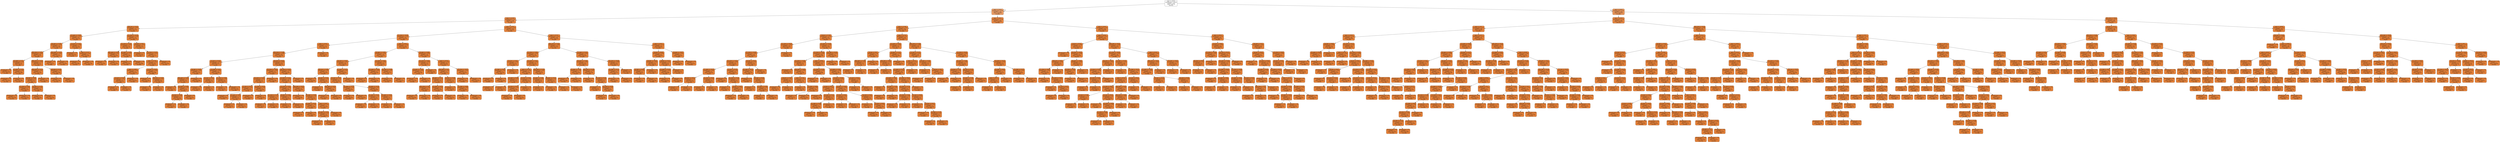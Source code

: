 digraph Tree {
node [shape=box, style="filled, rounded", color="black", fontname="helvetica"] ;
edge [fontname="helvetica"] ;
0 [label="open <= 20.85\nsquared_error = 26.98\nsamples = 450\nvalue = [[21.3]\n[20.67]]", fillcolor="#ffffff"] ;
1 [label="open <= 16.18\nsquared_error = 6.28\nsamples = 231\nvalue = [[16.68]\n[16.09]]", fillcolor="#eb9e67"] ;
0 -> 1 [labeldistance=2.5, labelangle=45, headlabel="True"] ;
2 [label="open <= 13.46\nsquared_error = 1.6\nsamples = 110\nvalue = [[14.3]\n[13.76]]", fillcolor="#e78845"] ;
1 -> 2 ;
3 [label="EMA_low <= 12.34\nsquared_error = 0.47\nsamples = 27\nvalue = [[12.74]\n[12.01]]", fillcolor="#e5833c"] ;
2 -> 3 ;
4 [label="d-4_open <= 12.82\nsquared_error = 0.27\nsamples = 15\nvalue = [[12.37]\n[11.61]]", fillcolor="#e5823b"] ;
3 -> 4 ;
5 [label="UB_open <= 12.94\nsquared_error = 0.12\nsamples = 12\nvalue = [[12.49]\n[11.9]]", fillcolor="#e5823a"] ;
4 -> 5 ;
6 [label="EMA_close <= 12.02\nsquared_error = 0.05\nsamples = 10\nvalue = [[12.3]\n[12.03]]", fillcolor="#e58139"] ;
5 -> 6 ;
7 [label="d-5_high <= 12.12\nsquared_error = 0.0\nsamples = 3\nvalue = [[12.0]\n[11.76]]", fillcolor="#e58139"] ;
6 -> 7 ;
8 [label="squared_error = 0.0\nsamples = 1\nvalue = [[12.08]\n[11.86]]", fillcolor="#e58139"] ;
7 -> 8 ;
9 [label="d-3_open <= 12.24\nsquared_error = 0.0\nsamples = 2\nvalue = [[11.98]\n[11.73]]", fillcolor="#e58139"] ;
7 -> 9 ;
10 [label="squared_error = 0.0\nsamples = 1\nvalue = [[11.97]\n[11.74]]", fillcolor="#e58139"] ;
9 -> 10 ;
11 [label="squared_error = 0.0\nsamples = 1\nvalue = [[11.99]\n[11.71]]", fillcolor="#e58139"] ;
9 -> 11 ;
12 [label="EMA_close <= 12.18\nsquared_error = 0.02\nsamples = 7\nvalue = [[12.41]\n[12.12]]", fillcolor="#e58139"] ;
6 -> 12 ;
13 [label="EMA_close <= 12.13\nsquared_error = 0.0\nsamples = 5\nvalue = [[12.34]\n[12.02]]", fillcolor="#e58139"] ;
12 -> 13 ;
14 [label="UB_high <= 12.36\nsquared_error = 0.0\nsamples = 4\nvalue = [[12.33]\n[11.98]]", fillcolor="#e58139"] ;
13 -> 14 ;
15 [label="d-2_close <= 12.07\nsquared_error = 0.0\nsamples = 2\nvalue = [[12.31]\n[12.05]]", fillcolor="#e58139"] ;
14 -> 15 ;
16 [label="squared_error = 0.0\nsamples = 1\nvalue = [[12.39]\n[12.07]]", fillcolor="#e58139"] ;
15 -> 16 ;
17 [label="squared_error = -0.0\nsamples = 1\nvalue = [[12.23]\n[12.03]]", fillcolor="#e58139"] ;
15 -> 17 ;
18 [label="LB_open <= 11.74\nsquared_error = 0.0\nsamples = 2\nvalue = [[12.35]\n[11.94]]", fillcolor="#e58139"] ;
14 -> 18 ;
19 [label="squared_error = 0.0\nsamples = 1\nvalue = [[12.33]\n[11.94]]", fillcolor="#e58139"] ;
18 -> 19 ;
20 [label="squared_error = 0.0\nsamples = 1\nvalue = [[12.39]\n[11.93]]", fillcolor="#e58139"] ;
18 -> 20 ;
21 [label="squared_error = 0.0\nsamples = 1\nvalue = [[12.35]\n[12.09]]", fillcolor="#e58139"] ;
13 -> 21 ;
22 [label="UB_close <= 12.72\nsquared_error = 0.0\nsamples = 2\nvalue = [[12.59]\n[12.38]]", fillcolor="#e58139"] ;
12 -> 22 ;
23 [label="squared_error = 0.0\nsamples = 1\nvalue = [[12.58]\n[12.37]]", fillcolor="#e58139"] ;
22 -> 23 ;
24 [label="squared_error = -0.0\nsamples = 1\nvalue = [[12.6]\n[12.41]]", fillcolor="#e58139"] ;
22 -> 24 ;
25 [label="EMA_high <= 13.13\nsquared_error = 0.01\nsamples = 2\nvalue = [[13.07]\n[11.54]]", fillcolor="#e58139"] ;
5 -> 25 ;
26 [label="squared_error = 0.0\nsamples = 1\nvalue = [[13.1]\n[11.88]]", fillcolor="#e58139"] ;
25 -> 26 ;
27 [label="squared_error = 0.0\nsamples = 1\nvalue = [[13.06]\n[11.45]]", fillcolor="#e58139"] ;
25 -> 27 ;
28 [label="d-5_low <= 11.43\nsquared_error = 0.06\nsamples = 3\nvalue = [[11.98]\n[10.65]]", fillcolor="#e58139"] ;
4 -> 28 ;
29 [label="squared_error = 0.0\nsamples = 1\nvalue = [[12.65]\n[10.5]]", fillcolor="#e58139"] ;
28 -> 29 ;
30 [label="open <= 11.57\nsquared_error = 0.02\nsamples = 2\nvalue = [[11.85]\n[10.68]]", fillcolor="#e58139"] ;
28 -> 30 ;
31 [label="squared_error = 0.0\nsamples = 1\nvalue = [[11.89]\n[10.52]]", fillcolor="#e58139"] ;
30 -> 31 ;
32 [label="squared_error = -0.0\nsamples = 1\nvalue = [[11.78]\n[10.91]]", fillcolor="#e58139"] ;
30 -> 32 ;
33 [label="d-1_close <= 12.79\nsquared_error = 0.28\nsamples = 12\nvalue = [[13.23]\n[12.56]]", fillcolor="#e5823b"] ;
3 -> 33 ;
34 [label="d-5_close <= 12.55\nsquared_error = 0.01\nsamples = 4\nvalue = [[12.78]\n[12.55]]", fillcolor="#e58139"] ;
33 -> 34 ;
35 [label="EMA_open <= 12.47\nsquared_error = 0.0\nsamples = 2\nvalue = [[12.59]\n[12.45]]", fillcolor="#e58139"] ;
34 -> 35 ;
36 [label="squared_error = -0.0\nsamples = 1\nvalue = [[12.64]\n[12.53]]", fillcolor="#e58139"] ;
35 -> 36 ;
37 [label="squared_error = 0.0\nsamples = 1\nvalue = [[12.56]\n[12.41]]", fillcolor="#e58139"] ;
35 -> 37 ;
38 [label="d-5_open <= 12.61\nsquared_error = 0.0\nsamples = 2\nvalue = [[12.86]\n[12.59]]", fillcolor="#e58139"] ;
34 -> 38 ;
39 [label="squared_error = 0.0\nsamples = 1\nvalue = [[12.87]\n[12.53]]", fillcolor="#e58139"] ;
38 -> 39 ;
40 [label="squared_error = -0.0\nsamples = 1\nvalue = [[12.86]\n[12.64]]", fillcolor="#e58139"] ;
38 -> 40 ;
41 [label="LB_high <= 9.82\nsquared_error = 0.34\nsamples = 8\nvalue = [[13.73]\n[12.57]]", fillcolor="#e5833b"] ;
33 -> 41 ;
42 [label="squared_error = 0.0\nsamples = 1\nvalue = [[13.41]\n[10.72]]", fillcolor="#e58139"] ;
41 -> 42 ;
43 [label="d-4_close <= 15.52\nsquared_error = 0.13\nsamples = 7\nvalue = [[13.77]\n[12.8]]", fillcolor="#e5823a"] ;
41 -> 43 ;
44 [label="open <= 13.18\nsquared_error = 0.07\nsamples = 6\nvalue = [[13.81]\n[13.03]]", fillcolor="#e5813a"] ;
43 -> 44 ;
45 [label="open <= 13.09\nsquared_error = 0.01\nsamples = 3\nvalue = [[14.14]\n[12.97]]", fillcolor="#e58139"] ;
44 -> 45 ;
46 [label="d-5_low <= 13.13\nsquared_error = 0.01\nsamples = 2\nvalue = [[14.18]\n[12.88]]", fillcolor="#e58139"] ;
45 -> 46 ;
47 [label="squared_error = 0.0\nsamples = 1\nvalue = [[14.08]\n[12.89]]", fillcolor="#e58139"] ;
46 -> 47 ;
48 [label="squared_error = 0.0\nsamples = 1\nvalue = [[14.28]\n[12.87]]", fillcolor="#e58139"] ;
46 -> 48 ;
49 [label="squared_error = -0.0\nsamples = 1\nvalue = [[14.07]\n[13.16]]", fillcolor="#e58139"] ;
45 -> 49 ;
50 [label="d-3_low <= 12.38\nsquared_error = 0.02\nsamples = 3\nvalue = [[13.48]\n[13.08]]", fillcolor="#e58139"] ;
44 -> 50 ;
51 [label="squared_error = 0.0\nsamples = 1\nvalue = [[13.29]\n[12.91]]", fillcolor="#e58139"] ;
50 -> 51 ;
52 [label="EMA_close <= 13.35\nsquared_error = 0.0\nsamples = 2\nvalue = [[13.58]\n[13.16]]", fillcolor="#e58139"] ;
50 -> 52 ;
53 [label="squared_error = -0.0\nsamples = 1\nvalue = [[13.62]\n[13.16]]", fillcolor="#e58139"] ;
52 -> 53 ;
54 [label="squared_error = 0.0\nsamples = 1\nvalue = [[13.53]\n[13.17]]", fillcolor="#e58139"] ;
52 -> 54 ;
55 [label="squared_error = 0.0\nsamples = 1\nvalue = [[13.64]\n[12.14]]", fillcolor="#e58139"] ;
43 -> 55 ;
56 [label="open <= 14.97\nsquared_error = 0.58\nsamples = 83\nvalue = [[14.91]\n[14.43]]", fillcolor="#e6843d"] ;
2 -> 56 ;
57 [label="d-1_close <= 14.18\nsquared_error = 0.18\nsamples = 54\nvalue = [[14.44]\n[13.99]]", fillcolor="#e5823a"] ;
56 -> 57 ;
58 [label="open <= 14.42\nsquared_error = 0.12\nsamples = 27\nvalue = [[14.18]\n[13.63]]", fillcolor="#e5823a"] ;
57 -> 58 ;
59 [label="EMA_close <= 13.88\nsquared_error = 0.06\nsamples = 26\nvalue = [[14.14]\n[13.71]]", fillcolor="#e58139"] ;
58 -> 59 ;
60 [label="d-2_low <= 13.45\nsquared_error = 0.02\nsamples = 9\nvalue = [[13.77]\n[13.5]]", fillcolor="#e58139"] ;
59 -> 60 ;
61 [label="UB_high <= 14.09\nsquared_error = 0.01\nsamples = 5\nvalue = [[13.71]\n[13.36]]", fillcolor="#e58139"] ;
60 -> 61 ;
62 [label="EMA_open <= 13.24\nsquared_error = 0.0\nsamples = 4\nvalue = [[13.71]\n[13.42]]", fillcolor="#e58139"] ;
61 -> 62 ;
63 [label="squared_error = 0.0\nsamples = 1\nvalue = [[13.74]\n[13.32]]", fillcolor="#e58139"] ;
62 -> 63 ;
64 [label="d-2_high <= 13.69\nsquared_error = 0.0\nsamples = 3\nvalue = [[13.7]\n[13.45]]", fillcolor="#e58139"] ;
62 -> 64 ;
65 [label="LB_close <= 12.96\nsquared_error = 0.0\nsamples = 2\nvalue = [[13.68]\n[13.43]]", fillcolor="#e58139"] ;
64 -> 65 ;
66 [label="squared_error = 0.0\nsamples = 1\nvalue = [[13.65]\n[13.43]]", fillcolor="#e58139"] ;
65 -> 66 ;
67 [label="squared_error = -0.0\nsamples = 1\nvalue = [[13.7]\n[13.43]]", fillcolor="#e58139"] ;
65 -> 67 ;
68 [label="squared_error = 0.0\nsamples = 1\nvalue = [[13.75]\n[13.48]]", fillcolor="#e58139"] ;
64 -> 68 ;
69 [label="squared_error = -0.0\nsamples = 1\nvalue = [[13.69]\n[13.15]]", fillcolor="#e58139"] ;
61 -> 69 ;
70 [label="d-1_high <= 13.8\nsquared_error = 0.01\nsamples = 4\nvalue = [[13.83]\n[13.63]]", fillcolor="#e58139"] ;
60 -> 70 ;
71 [label="d-2_low <= 13.54\nsquared_error = 0.0\nsamples = 2\nvalue = [[13.79]\n[13.56]]", fillcolor="#e58139"] ;
70 -> 71 ;
72 [label="squared_error = -0.0\nsamples = 1\nvalue = [[13.84]\n[13.62]]", fillcolor="#e58139"] ;
71 -> 72 ;
73 [label="squared_error = 0.0\nsamples = 1\nvalue = [[13.76]\n[13.53]]", fillcolor="#e58139"] ;
71 -> 73 ;
74 [label="d-1_close <= 13.64\nsquared_error = 0.0\nsamples = 2\nvalue = [[13.89]\n[13.74]]", fillcolor="#e58139"] ;
70 -> 74 ;
75 [label="squared_error = -0.0\nsamples = 1\nvalue = [[13.9]\n[13.72]]", fillcolor="#e58139"] ;
74 -> 75 ;
76 [label="squared_error = -0.0\nsamples = 1\nvalue = [[13.88]\n[13.76]]", fillcolor="#e58139"] ;
74 -> 76 ;
77 [label="UB_close <= 14.44\nsquared_error = 0.03\nsamples = 17\nvalue = [[14.29]\n[13.79]]", fillcolor="#e58139"] ;
59 -> 77 ;
78 [label="d-5_close <= 14.61\nsquared_error = 0.02\nsamples = 6\nvalue = [[14.17]\n[13.62]]", fillcolor="#e58139"] ;
77 -> 78 ;
79 [label="d-5_close <= 14.12\nsquared_error = 0.01\nsamples = 5\nvalue = [[14.22]\n[13.76]]", fillcolor="#e58139"] ;
78 -> 79 ;
80 [label="d-1_low <= 13.75\nsquared_error = 0.0\nsamples = 3\nvalue = [[14.17]\n[13.7]]", fillcolor="#e58139"] ;
79 -> 80 ;
81 [label="squared_error = 0.0\nsamples = 1\nvalue = [[14.05]\n[13.67]]", fillcolor="#e58139"] ;
80 -> 81 ;
82 [label="d-5_open <= 14.1\nsquared_error = 0.0\nsamples = 2\nvalue = [[14.23]\n[13.72]]", fillcolor="#e58139"] ;
80 -> 82 ;
83 [label="squared_error = 0.0\nsamples = 1\nvalue = [[14.22]\n[13.7]]", fillcolor="#e58139"] ;
82 -> 83 ;
84 [label="squared_error = 0.0\nsamples = 1\nvalue = [[14.24]\n[13.73]]", fillcolor="#e58139"] ;
82 -> 84 ;
85 [label="d-2_close <= 14.12\nsquared_error = 0.0\nsamples = 2\nvalue = [[14.29]\n[13.86]]", fillcolor="#e58139"] ;
79 -> 85 ;
86 [label="squared_error = 0.0\nsamples = 1\nvalue = [[14.22]\n[13.92]]", fillcolor="#e58139"] ;
85 -> 86 ;
87 [label="squared_error = 0.0\nsamples = 1\nvalue = [[14.36]\n[13.8]]", fillcolor="#e58139"] ;
85 -> 87 ;
88 [label="squared_error = -0.0\nsamples = 1\nvalue = [[14.08]\n[13.39]]", fillcolor="#e58139"] ;
78 -> 88 ;
89 [label="UB_close <= 15.67\nsquared_error = 0.01\nsamples = 11\nvalue = [[14.34]\n[13.86]]", fillcolor="#e58139"] ;
77 -> 89 ;
90 [label="d-2_high <= 14.25\nsquared_error = 0.01\nsamples = 10\nvalue = [[14.32]\n[13.84]]", fillcolor="#e58139"] ;
89 -> 90 ;
91 [label="d-2_close <= 13.8\nsquared_error = 0.01\nsamples = 4\nvalue = [[14.39]\n[13.92]]", fillcolor="#e58139"] ;
90 -> 91 ;
92 [label="d-1_close <= 13.77\nsquared_error = 0.0\nsamples = 2\nvalue = [[14.39]\n[13.83]]", fillcolor="#e58139"] ;
91 -> 92 ;
93 [label="squared_error = 0.0\nsamples = 1\nvalue = [[14.4]\n[13.67]]", fillcolor="#e58139"] ;
92 -> 93 ;
94 [label="squared_error = 0.0\nsamples = 1\nvalue = [[14.39]\n[13.88]]", fillcolor="#e58139"] ;
92 -> 94 ;
95 [label="LB_open <= 13.61\nsquared_error = 0.0\nsamples = 2\nvalue = [[14.38]\n[14.04]]", fillcolor="#e58139"] ;
91 -> 95 ;
96 [label="squared_error = 0.0\nsamples = 1\nvalue = [[14.49]\n[14.08]]", fillcolor="#e58139"] ;
95 -> 96 ;
97 [label="squared_error = 0.0\nsamples = 1\nvalue = [[14.33]\n[14.02]]", fillcolor="#e58139"] ;
95 -> 97 ;
98 [label="EMA_high <= 14.27\nsquared_error = 0.01\nsamples = 6\nvalue = [[14.26]\n[13.78]]", fillcolor="#e58139"] ;
90 -> 98 ;
99 [label="squared_error = -0.0\nsamples = 1\nvalue = [[14.06]\n[13.8]]", fillcolor="#e58139"] ;
98 -> 99 ;
100 [label="d-4_open <= 14.45\nsquared_error = 0.0\nsamples = 5\nvalue = [[14.29]\n[13.78]]", fillcolor="#e58139"] ;
98 -> 100 ;
101 [label="d-3_open <= 14.27\nsquared_error = 0.0\nsamples = 2\nvalue = [[14.29]\n[13.69]]", fillcolor="#e58139"] ;
100 -> 101 ;
102 [label="squared_error = 0.0\nsamples = 1\nvalue = [[14.26]\n[13.7]]", fillcolor="#e58139"] ;
101 -> 102 ;
103 [label="squared_error = 0.0\nsamples = 1\nvalue = [[14.35]\n[13.68]]", fillcolor="#e58139"] ;
101 -> 103 ;
104 [label="open <= 14.07\nsquared_error = 0.0\nsamples = 3\nvalue = [[14.29]\n[13.83]]", fillcolor="#e58139"] ;
100 -> 104 ;
105 [label="d-4_open <= 14.74\nsquared_error = 0.0\nsamples = 2\nvalue = [[14.28]\n[13.84]]", fillcolor="#e58139"] ;
104 -> 105 ;
106 [label="squared_error = 0.0\nsamples = 1\nvalue = [[14.3]\n[13.84]]", fillcolor="#e58139"] ;
105 -> 106 ;
107 [label="squared_error = 0.0\nsamples = 1\nvalue = [[14.25]\n[13.85]]", fillcolor="#e58139"] ;
105 -> 107 ;
108 [label="squared_error = 0.0\nsamples = 1\nvalue = [[14.35]\n[13.75]]", fillcolor="#e58139"] ;
104 -> 108 ;
109 [label="squared_error = 0.0\nsamples = 1\nvalue = [[14.55]\n[14.04]]", fillcolor="#e58139"] ;
89 -> 109 ;
110 [label="squared_error = 0.0\nsamples = 1\nvalue = [[14.9]\n[12.29]]", fillcolor="#e58139"] ;
58 -> 110 ;
111 [label="open <= 14.62\nsquared_error = 0.06\nsamples = 27\nvalue = [[14.69]\n[14.33]]", fillcolor="#e58139"] ;
57 -> 111 ;
112 [label="UB_open <= 14.95\nsquared_error = 0.03\nsamples = 15\nvalue = [[14.57]\n[14.23]]", fillcolor="#e58139"] ;
111 -> 112 ;
113 [label="LB_close <= 13.62\nsquared_error = 0.01\nsamples = 11\nvalue = [[14.56]\n[14.32]]", fillcolor="#e58139"] ;
112 -> 113 ;
114 [label="EMA_low <= 13.84\nsquared_error = 0.0\nsamples = 4\nvalue = [[14.45]\n[14.19]]", fillcolor="#e58139"] ;
113 -> 114 ;
115 [label="squared_error = 0.0\nsamples = 1\nvalue = [[14.48]\n[14.13]]", fillcolor="#e58139"] ;
114 -> 115 ;
116 [label="LB_open <= 13.43\nsquared_error = 0.0\nsamples = 3\nvalue = [[14.44]\n[14.22]]", fillcolor="#e58139"] ;
114 -> 116 ;
117 [label="squared_error = 0.0\nsamples = 1\nvalue = [[14.41]\n[14.23]]", fillcolor="#e58139"] ;
116 -> 117 ;
118 [label="EMA_open <= 14.12\nsquared_error = 0.0\nsamples = 2\nvalue = [[14.48]\n[14.21]]", fillcolor="#e58139"] ;
116 -> 118 ;
119 [label="squared_error = 0.0\nsamples = 1\nvalue = [[14.5]\n[14.23]]", fillcolor="#e58139"] ;
118 -> 119 ;
120 [label="squared_error = 0.0\nsamples = 1\nvalue = [[14.46]\n[14.19]]", fillcolor="#e58139"] ;
118 -> 120 ;
121 [label="d-1_open <= 14.72\nsquared_error = 0.0\nsamples = 7\nvalue = [[14.63]\n[14.42]]", fillcolor="#e58139"] ;
113 -> 121 ;
122 [label="d-5_low <= 13.78\nsquared_error = 0.0\nsamples = 6\nvalue = [[14.66]\n[14.45]]", fillcolor="#e58139"] ;
121 -> 122 ;
123 [label="d-5_open <= 13.79\nsquared_error = 0.0\nsamples = 2\nvalue = [[14.63]\n[14.5]]", fillcolor="#e58139"] ;
122 -> 123 ;
124 [label="squared_error = 0.0\nsamples = 1\nvalue = [[14.64]\n[14.49]]", fillcolor="#e58139"] ;
123 -> 124 ;
125 [label="squared_error = 0.0\nsamples = 1\nvalue = [[14.63]\n[14.51]]", fillcolor="#e58139"] ;
123 -> 125 ;
126 [label="UB_open <= 14.76\nsquared_error = 0.0\nsamples = 4\nvalue = [[14.68]\n[14.42]]", fillcolor="#e58139"] ;
122 -> 126 ;
127 [label="d-1_open <= 14.57\nsquared_error = 0.0\nsamples = 2\nvalue = [[14.65]\n[14.41]]", fillcolor="#e58139"] ;
126 -> 127 ;
128 [label="squared_error = -0.0\nsamples = 1\nvalue = [[14.61]\n[14.38]]", fillcolor="#e58139"] ;
127 -> 128 ;
129 [label="squared_error = -0.0\nsamples = 1\nvalue = [[14.66]\n[14.42]]", fillcolor="#e58139"] ;
127 -> 129 ;
130 [label="d-2_open <= 14.54\nsquared_error = 0.0\nsamples = 2\nvalue = [[14.74]\n[14.46]]", fillcolor="#e58139"] ;
126 -> 130 ;
131 [label="squared_error = 0.0\nsamples = 1\nvalue = [[14.73]\n[14.45]]", fillcolor="#e58139"] ;
130 -> 131 ;
132 [label="squared_error = 0.0\nsamples = 1\nvalue = [[14.75]\n[14.46]]", fillcolor="#e58139"] ;
130 -> 132 ;
133 [label="squared_error = -0.0\nsamples = 1\nvalue = [[14.53]\n[14.31]]", fillcolor="#e58139"] ;
121 -> 133 ;
134 [label="d-1_high <= 14.62\nsquared_error = 0.02\nsamples = 4\nvalue = [[14.62]\n[13.9]]", fillcolor="#e58139"] ;
112 -> 134 ;
135 [label="d-4_open <= 14.44\nsquared_error = 0.01\nsamples = 2\nvalue = [[14.54]\n[14.0]]", fillcolor="#e58139"] ;
134 -> 135 ;
136 [label="squared_error = 0.0\nsamples = 1\nvalue = [[14.65]\n[14.11]]", fillcolor="#e58139"] ;
135 -> 136 ;
137 [label="squared_error = -0.0\nsamples = 1\nvalue = [[14.44]\n[13.89]]", fillcolor="#e58139"] ;
135 -> 137 ;
138 [label="d-4_open <= 14.68\nsquared_error = 0.0\nsamples = 2\nvalue = [[14.77]\n[13.7]]", fillcolor="#e58139"] ;
134 -> 138 ;
139 [label="squared_error = 0.0\nsamples = 1\nvalue = [[14.83]\n[13.72]]", fillcolor="#e58139"] ;
138 -> 139 ;
140 [label="squared_error = 0.0\nsamples = 1\nvalue = [[14.71]\n[13.68]]", fillcolor="#e58139"] ;
138 -> 140 ;
141 [label="LB_open <= 13.89\nsquared_error = 0.05\nsamples = 12\nvalue = [[14.91]\n[14.54]]", fillcolor="#e58139"] ;
111 -> 141 ;
142 [label="d-3_close <= 14.92\nsquared_error = 0.07\nsamples = 3\nvalue = [[15.19]\n[14.29]]", fillcolor="#e58139"] ;
141 -> 142 ;
143 [label="LB_open <= 13.28\nsquared_error = 0.01\nsamples = 2\nvalue = [[15.29]\n[14.5]]", fillcolor="#e58139"] ;
142 -> 143 ;
144 [label="squared_error = -0.0\nsamples = 1\nvalue = [[15.43]\n[14.59]]", fillcolor="#e58139"] ;
143 -> 144 ;
145 [label="squared_error = 0.0\nsamples = 1\nvalue = [[15.15]\n[14.42]]", fillcolor="#e58139"] ;
143 -> 145 ;
146 [label="squared_error = 0.0\nsamples = 1\nvalue = [[14.98]\n[13.86]]", fillcolor="#e58139"] ;
142 -> 146 ;
147 [label="open <= 14.76\nsquared_error = 0.01\nsamples = 9\nvalue = [[14.83]\n[14.61]]", fillcolor="#e58139"] ;
141 -> 147 ;
148 [label="EMA_high <= 14.7\nsquared_error = 0.0\nsamples = 7\nvalue = [[14.77]\n[14.58]]", fillcolor="#e58139"] ;
147 -> 148 ;
149 [label="UB_open <= 14.77\nsquared_error = 0.0\nsamples = 4\nvalue = [[14.74]\n[14.55]]", fillcolor="#e58139"] ;
148 -> 149 ;
150 [label="EMA_close <= 14.5\nsquared_error = 0.0\nsamples = 2\nvalue = [[14.7]\n[14.55]]", fillcolor="#e58139"] ;
149 -> 150 ;
151 [label="squared_error = 0.0\nsamples = 1\nvalue = [[14.68]\n[14.52]]", fillcolor="#e58139"] ;
150 -> 151 ;
152 [label="squared_error = -0.0\nsamples = 1\nvalue = [[14.71]\n[14.58]]", fillcolor="#e58139"] ;
150 -> 152 ;
153 [label="d-1_high <= 14.76\nsquared_error = 0.0\nsamples = 2\nvalue = [[14.76]\n[14.55]]", fillcolor="#e58139"] ;
149 -> 153 ;
154 [label="squared_error = 0.0\nsamples = 1\nvalue = [[14.77]\n[14.57]]", fillcolor="#e58139"] ;
153 -> 154 ;
155 [label="squared_error = 0.0\nsamples = 1\nvalue = [[14.75]\n[14.51]]", fillcolor="#e58139"] ;
153 -> 155 ;
156 [label="LB_close <= 14.46\nsquared_error = 0.0\nsamples = 3\nvalue = [[14.83]\n[14.62]]", fillcolor="#e58139"] ;
148 -> 156 ;
157 [label="squared_error = 0.0\nsamples = 1\nvalue = [[14.85]\n[14.55]]", fillcolor="#e58139"] ;
156 -> 157 ;
158 [label="d-1_high <= 14.68\nsquared_error = 0.0\nsamples = 2\nvalue = [[14.82]\n[14.65]]", fillcolor="#e58139"] ;
156 -> 158 ;
159 [label="squared_error = -0.0\nsamples = 1\nvalue = [[14.87]\n[14.67]]", fillcolor="#e58139"] ;
158 -> 159 ;
160 [label="squared_error = -0.0\nsamples = 1\nvalue = [[14.77]\n[14.63]]", fillcolor="#e58139"] ;
158 -> 160 ;
161 [label="d-4_close <= 14.57\nsquared_error = 0.01\nsamples = 2\nvalue = [[15.07]\n[14.76]]", fillcolor="#e58139"] ;
147 -> 161 ;
162 [label="squared_error = 0.0\nsamples = 1\nvalue = [[15.16]\n[14.85]]", fillcolor="#e58139"] ;
161 -> 162 ;
163 [label="squared_error = -0.0\nsamples = 1\nvalue = [[14.97]\n[14.67]]", fillcolor="#e58139"] ;
161 -> 163 ;
164 [label="open <= 15.72\nsquared_error = 0.16\nsamples = 29\nvalue = [[15.81]\n[15.28]]", fillcolor="#e5823a"] ;
56 -> 164 ;
165 [label="EMA_close <= 15.28\nsquared_error = 0.04\nsamples = 21\nvalue = [[15.57]\n[15.17]]", fillcolor="#e58139"] ;
164 -> 165 ;
166 [label="d-1_close <= 15.06\nsquared_error = 0.02\nsamples = 12\nvalue = [[15.44]\n[15.11]]", fillcolor="#e58139"] ;
165 -> 166 ;
167 [label="d-3_low <= 14.18\nsquared_error = 0.02\nsamples = 3\nvalue = [[15.42]\n[14.82]]", fillcolor="#e58139"] ;
166 -> 167 ;
168 [label="d-1_high <= 15.63\nsquared_error = 0.0\nsamples = 2\nvalue = [[15.54]\n[14.76]]", fillcolor="#e58139"] ;
167 -> 168 ;
169 [label="squared_error = 0.0\nsamples = 1\nvalue = [[15.51]\n[14.84]]", fillcolor="#e58139"] ;
168 -> 169 ;
170 [label="squared_error = 0.0\nsamples = 1\nvalue = [[15.58]\n[14.69]]", fillcolor="#e58139"] ;
168 -> 170 ;
171 [label="squared_error = -0.0\nsamples = 1\nvalue = [[15.17]\n[14.92]]", fillcolor="#e58139"] ;
167 -> 171 ;
172 [label="d-1_high <= 15.41\nsquared_error = 0.01\nsamples = 9\nvalue = [[15.44]\n[15.16]]", fillcolor="#e58139"] ;
166 -> 172 ;
173 [label="open <= 15.18\nsquared_error = 0.01\nsamples = 5\nvalue = [[15.36]\n[15.09]]", fillcolor="#e58139"] ;
172 -> 173 ;
174 [label="d-5_high <= 15.04\nsquared_error = 0.0\nsamples = 2\nvalue = [[15.27]\n[15.0]]", fillcolor="#e58139"] ;
173 -> 174 ;
175 [label="squared_error = 0.0\nsamples = 1\nvalue = [[15.29]\n[15.03]]", fillcolor="#e58139"] ;
174 -> 175 ;
176 [label="squared_error = 0.0\nsamples = 1\nvalue = [[15.25]\n[14.97]]", fillcolor="#e58139"] ;
174 -> 176 ;
177 [label="d-1_low <= 15.04\nsquared_error = 0.0\nsamples = 3\nvalue = [[15.39]\n[15.13]]", fillcolor="#e58139"] ;
173 -> 177 ;
178 [label="LB_close <= 14.51\nsquared_error = 0.0\nsamples = 2\nvalue = [[15.36]\n[15.14]]", fillcolor="#e58139"] ;
177 -> 178 ;
179 [label="squared_error = 0.0\nsamples = 1\nvalue = [[15.38]\n[15.07]]", fillcolor="#e58139"] ;
178 -> 179 ;
180 [label="squared_error = -0.0\nsamples = 1\nvalue = [[15.36]\n[15.16]]", fillcolor="#e58139"] ;
178 -> 180 ;
181 [label="squared_error = 0.0\nsamples = 1\nvalue = [[15.5]\n[15.1]]", fillcolor="#e58139"] ;
177 -> 181 ;
182 [label="EMA_open <= 15.18\nsquared_error = 0.01\nsamples = 4\nvalue = [[15.5]\n[15.21]]", fillcolor="#e58139"] ;
172 -> 182 ;
183 [label="d-2_open <= 14.89\nsquared_error = 0.0\nsamples = 2\nvalue = [[15.6]\n[15.24]]", fillcolor="#e58139"] ;
182 -> 183 ;
184 [label="squared_error = 0.0\nsamples = 1\nvalue = [[15.62]\n[15.2]]", fillcolor="#e58139"] ;
183 -> 184 ;
185 [label="squared_error = -0.0\nsamples = 1\nvalue = [[15.56]\n[15.38]]", fillcolor="#e58139"] ;
183 -> 185 ;
186 [label="UB_open <= 15.53\nsquared_error = 0.0\nsamples = 2\nvalue = [[15.42]\n[15.19]]", fillcolor="#e58139"] ;
182 -> 186 ;
187 [label="squared_error = 0.0\nsamples = 1\nvalue = [[15.37]\n[15.16]]", fillcolor="#e58139"] ;
186 -> 187 ;
188 [label="squared_error = -0.0\nsamples = 1\nvalue = [[15.46]\n[15.21]]", fillcolor="#e58139"] ;
186 -> 188 ;
189 [label="d-5_open <= 15.32\nsquared_error = 0.03\nsamples = 9\nvalue = [[15.82]\n[15.29]]", fillcolor="#e58139"] ;
165 -> 189 ;
190 [label="d-4_open <= 15.06\nsquared_error = 0.01\nsamples = 6\nvalue = [[15.83]\n[15.39]]", fillcolor="#e58139"] ;
189 -> 190 ;
191 [label="d-4_open <= 14.71\nsquared_error = 0.0\nsamples = 2\nvalue = [[15.94]\n[15.31]]", fillcolor="#e58139"] ;
190 -> 191 ;
192 [label="squared_error = 0.0\nsamples = 1\nvalue = [[15.88]\n[15.35]]", fillcolor="#e58139"] ;
191 -> 192 ;
193 [label="squared_error = 0.0\nsamples = 1\nvalue = [[15.99]\n[15.27]]", fillcolor="#e58139"] ;
191 -> 193 ;
194 [label="EMA_open <= 15.29\nsquared_error = 0.01\nsamples = 4\nvalue = [[15.78]\n[15.42]]", fillcolor="#e58139"] ;
190 -> 194 ;
195 [label="squared_error = 0.0\nsamples = 1\nvalue = [[15.69]\n[15.27]]", fillcolor="#e58139"] ;
194 -> 195 ;
196 [label="d-2_open <= 15.33\nsquared_error = 0.0\nsamples = 3\nvalue = [[15.8]\n[15.46]]", fillcolor="#e58139"] ;
194 -> 196 ;
197 [label="squared_error = 0.0\nsamples = 1\nvalue = [[15.82]\n[15.55]]", fillcolor="#e58139"] ;
196 -> 197 ;
198 [label="d-3_close <= 15.33\nsquared_error = 0.0\nsamples = 2\nvalue = [[15.8]\n[15.43]]", fillcolor="#e58139"] ;
196 -> 198 ;
199 [label="squared_error = 0.0\nsamples = 1\nvalue = [[15.82]\n[15.4]]", fillcolor="#e58139"] ;
198 -> 199 ;
200 [label="squared_error = -0.0\nsamples = 1\nvalue = [[15.79]\n[15.44]]", fillcolor="#e58139"] ;
198 -> 200 ;
201 [label="d-4_close <= 16.48\nsquared_error = 0.03\nsamples = 3\nvalue = [[15.82]\n[15.05]]", fillcolor="#e58139"] ;
189 -> 201 ;
202 [label="d-1_high <= 15.71\nsquared_error = 0.0\nsamples = 2\nvalue = [[15.77]\n[14.9]]", fillcolor="#e58139"] ;
201 -> 202 ;
203 [label="squared_error = -0.0\nsamples = 1\nvalue = [[15.8]\n[14.84]]", fillcolor="#e58139"] ;
202 -> 203 ;
204 [label="squared_error = 0.0\nsamples = 1\nvalue = [[15.74]\n[14.97]]", fillcolor="#e58139"] ;
202 -> 204 ;
205 [label="squared_error = 0.0\nsamples = 1\nvalue = [[15.93]\n[15.34]]", fillcolor="#e58139"] ;
201 -> 205 ;
206 [label="open <= 16.12\nsquared_error = 0.14\nsamples = 8\nvalue = [[16.45]\n[15.57]]", fillcolor="#e5823a"] ;
164 -> 206 ;
207 [label="UB_low <= 16.99\nsquared_error = 0.05\nsamples = 6\nvalue = [[16.53]\n[15.83]]", fillcolor="#e58139"] ;
206 -> 207 ;
208 [label="LB_high <= 15.34\nsquared_error = 0.01\nsamples = 3\nvalue = [[16.26]\n[15.74]]", fillcolor="#e58139"] ;
207 -> 208 ;
209 [label="LB_high <= 14.89\nsquared_error = 0.0\nsamples = 2\nvalue = [[16.2]\n[15.75]]", fillcolor="#e58139"] ;
208 -> 209 ;
210 [label="squared_error = -0.0\nsamples = 1\nvalue = [[16.25]\n[15.86]]", fillcolor="#e58139"] ;
209 -> 210 ;
211 [label="squared_error = 0.0\nsamples = 1\nvalue = [[16.18]\n[15.69]]", fillcolor="#e58139"] ;
209 -> 211 ;
212 [label="squared_error = -0.0\nsamples = 1\nvalue = [[16.43]\n[15.72]]", fillcolor="#e58139"] ;
208 -> 212 ;
213 [label="UB_low <= 17.32\nsquared_error = 0.02\nsamples = 3\nvalue = [[16.8]\n[15.92]]", fillcolor="#e58139"] ;
207 -> 213 ;
214 [label="d-3_open <= 15.54\nsquared_error = 0.01\nsamples = 2\nvalue = [[16.86]\n[15.76]]", fillcolor="#e58139"] ;
213 -> 214 ;
215 [label="squared_error = 0.0\nsamples = 1\nvalue = [[16.76]\n[15.66]]", fillcolor="#e58139"] ;
214 -> 215 ;
216 [label="squared_error = 0.0\nsamples = 1\nvalue = [[16.96]\n[15.87]]", fillcolor="#e58139"] ;
214 -> 216 ;
217 [label="squared_error = 0.0\nsamples = 1\nvalue = [[16.73]\n[16.07]]", fillcolor="#e58139"] ;
213 -> 217 ;
218 [label="LB_open <= 14.97\nsquared_error = 0.01\nsamples = 2\nvalue = [[16.23]\n[14.86]]", fillcolor="#e58139"] ;
206 -> 218 ;
219 [label="squared_error = 0.0\nsamples = 1\nvalue = [[16.24]\n[14.78]]", fillcolor="#e58139"] ;
218 -> 219 ;
220 [label="squared_error = 0.0\nsamples = 1\nvalue = [[16.22]\n[15.03]]", fillcolor="#e58139"] ;
218 -> 220 ;
221 [label="open <= 18.41\nsquared_error = 1.58\nsamples = 121\nvalue = [[18.69]\n[18.06]]", fillcolor="#e78845"] ;
1 -> 221 ;
222 [label="open <= 17.48\nsquared_error = 0.45\nsamples = 65\nvalue = [[17.69]\n[17.04]]", fillcolor="#e5833c"] ;
221 -> 222 ;
223 [label="UB_low <= 17.39\nsquared_error = 0.24\nsamples = 35\nvalue = [[17.22]\n[16.52]]", fillcolor="#e5823b"] ;
222 -> 223 ;
224 [label="d-1_close <= 16.76\nsquared_error = 0.02\nsamples = 14\nvalue = [[16.72]\n[16.16]]", fillcolor="#e58139"] ;
223 -> 224 ;
225 [label="d-1_close <= 16.49\nsquared_error = 0.02\nsamples = 13\nvalue = [[16.67]\n[16.17]]", fillcolor="#e58139"] ;
224 -> 225 ;
226 [label="d-3_close <= 16.18\nsquared_error = 0.01\nsamples = 8\nvalue = [[16.62]\n[16.08]]", fillcolor="#e58139"] ;
225 -> 226 ;
227 [label="d-1_open <= 16.18\nsquared_error = 0.01\nsamples = 4\nvalue = [[16.52]\n[16.1]]", fillcolor="#e58139"] ;
226 -> 227 ;
228 [label="UB_close <= 16.73\nsquared_error = 0.0\nsamples = 2\nvalue = [[16.58]\n[16.15]]", fillcolor="#e58139"] ;
227 -> 228 ;
229 [label="squared_error = 0.0\nsamples = 1\nvalue = [[16.52]\n[16.15]]", fillcolor="#e58139"] ;
228 -> 229 ;
230 [label="squared_error = -0.0\nsamples = 1\nvalue = [[16.65]\n[16.15]]", fillcolor="#e58139"] ;
228 -> 230 ;
231 [label="d-1_close <= 16.34\nsquared_error = 0.0\nsamples = 2\nvalue = [[16.39]\n[16.02]]", fillcolor="#e58139"] ;
227 -> 231 ;
232 [label="squared_error = 0.0\nsamples = 1\nvalue = [[16.44]\n[16.04]]", fillcolor="#e58139"] ;
231 -> 232 ;
233 [label="squared_error = -0.0\nsamples = 1\nvalue = [[16.34]\n[15.99]]", fillcolor="#e58139"] ;
231 -> 233 ;
234 [label="d-3_low <= 15.76\nsquared_error = 0.0\nsamples = 4\nvalue = [[16.71]\n[16.07]]", fillcolor="#e58139"] ;
226 -> 234 ;
235 [label="squared_error = 0.0\nsamples = 1\nvalue = [[16.67]\n[15.94]]", fillcolor="#e58139"] ;
234 -> 235 ;
236 [label="d-5_close <= 15.35\nsquared_error = 0.0\nsamples = 3\nvalue = [[16.71]\n[16.09]]", fillcolor="#e58139"] ;
234 -> 236 ;
237 [label="squared_error = 0.0\nsamples = 1\nvalue = [[16.74]\n[16.07]]", fillcolor="#e58139"] ;
236 -> 237 ;
238 [label="LB_low <= 15.64\nsquared_error = 0.0\nsamples = 2\nvalue = [[16.7]\n[16.1]]", fillcolor="#e58139"] ;
236 -> 238 ;
239 [label="squared_error = 0.0\nsamples = 1\nvalue = [[16.69]\n[16.09]]", fillcolor="#e58139"] ;
238 -> 239 ;
240 [label="squared_error = -0.0\nsamples = 1\nvalue = [[16.72]\n[16.12]]", fillcolor="#e58139"] ;
238 -> 240 ;
241 [label="d-5_low <= 16.41\nsquared_error = 0.0\nsamples = 5\nvalue = [[16.75]\n[16.34]]", fillcolor="#e58139"] ;
225 -> 241 ;
242 [label="d-1_high <= 16.71\nsquared_error = 0.0\nsamples = 4\nvalue = [[16.73]\n[16.35]]", fillcolor="#e58139"] ;
241 -> 242 ;
243 [label="squared_error = 0.0\nsamples = 1\nvalue = [[16.75]\n[16.41]]", fillcolor="#e58139"] ;
242 -> 243 ;
244 [label="d-2_high <= 16.49\nsquared_error = 0.0\nsamples = 3\nvalue = [[16.72]\n[16.32]]", fillcolor="#e58139"] ;
242 -> 244 ;
245 [label="squared_error = 0.0\nsamples = 1\nvalue = [[16.72]\n[16.3]]", fillcolor="#e58139"] ;
244 -> 245 ;
246 [label="d-5_high <= 15.99\nsquared_error = 0.0\nsamples = 2\nvalue = [[16.73]\n[16.34]]", fillcolor="#e58139"] ;
244 -> 246 ;
247 [label="squared_error = 0.0\nsamples = 1\nvalue = [[16.71]\n[16.35]]", fillcolor="#e58139"] ;
246 -> 247 ;
248 [label="squared_error = -0.0\nsamples = 1\nvalue = [[16.74]\n[16.33]]", fillcolor="#e58139"] ;
246 -> 248 ;
249 [label="squared_error = -0.0\nsamples = 1\nvalue = [[16.86]\n[16.28]]", fillcolor="#e58139"] ;
241 -> 249 ;
250 [label="squared_error = 0.0\nsamples = 1\nvalue = [[17.08]\n[16.04]]", fillcolor="#e58139"] ;
224 -> 250 ;
251 [label="d-5_open <= 22.28\nsquared_error = 0.15\nsamples = 21\nvalue = [[17.59]\n[16.78]]", fillcolor="#e5823a"] ;
223 -> 251 ;
252 [label="d-2_close <= 16.78\nsquared_error = 0.09\nsamples = 19\nvalue = [[17.59]\n[16.88]]", fillcolor="#e5813a"] ;
251 -> 252 ;
253 [label="d-2_close <= 15.64\nsquared_error = 0.04\nsamples = 6\nvalue = [[17.9]\n[16.91]]", fillcolor="#e58139"] ;
252 -> 253 ;
254 [label="squared_error = 0.0\nsamples = 1\nvalue = [[18.14]\n[16.47]]", fillcolor="#e58139"] ;
253 -> 254 ;
255 [label="EMA_open <= 16.61\nsquared_error = 0.01\nsamples = 5\nvalue = [[17.84]\n[17.02]]", fillcolor="#e58139"] ;
253 -> 255 ;
256 [label="UB_low <= 17.85\nsquared_error = 0.01\nsamples = 2\nvalue = [[17.86]\n[16.9]]", fillcolor="#e58139"] ;
255 -> 256 ;
257 [label="squared_error = 0.0\nsamples = 1\nvalue = [[17.8]\n[16.71]]", fillcolor="#e58139"] ;
256 -> 257 ;
258 [label="squared_error = 0.0\nsamples = 1\nvalue = [[17.88]\n[16.96]]", fillcolor="#e58139"] ;
256 -> 258 ;
259 [label="open <= 17.28\nsquared_error = 0.01\nsamples = 3\nvalue = [[17.83]\n[17.14]]", fillcolor="#e58139"] ;
255 -> 259 ;
260 [label="squared_error = 0.0\nsamples = 1\nvalue = [[17.98]\n[17.13]]", fillcolor="#e58139"] ;
259 -> 260 ;
261 [label="d-5_high <= 16.69\nsquared_error = 0.0\nsamples = 2\nvalue = [[17.78]\n[17.15]]", fillcolor="#e58139"] ;
259 -> 261 ;
262 [label="squared_error = -0.0\nsamples = 1\nvalue = [[17.7]\n[17.2]]", fillcolor="#e58139"] ;
261 -> 262 ;
263 [label="squared_error = 0.0\nsamples = 1\nvalue = [[17.82]\n[17.12]]", fillcolor="#e58139"] ;
261 -> 263 ;
264 [label="open <= 16.88\nsquared_error = 0.07\nsamples = 13\nvalue = [[17.42]\n[16.86]]", fillcolor="#e5813a"] ;
252 -> 264 ;
265 [label="d-5_close <= 17.54\nsquared_error = 0.01\nsamples = 2\nvalue = [[16.88]\n[16.32]]", fillcolor="#e58139"] ;
264 -> 265 ;
266 [label="squared_error = 0.0\nsamples = 1\nvalue = [[16.9]\n[16.18]]", fillcolor="#e58139"] ;
265 -> 266 ;
267 [label="squared_error = 0.0\nsamples = 1\nvalue = [[16.85]\n[16.47]]", fillcolor="#e58139"] ;
265 -> 267 ;
268 [label="d-2_high <= 17.81\nsquared_error = 0.04\nsamples = 11\nvalue = [[17.49]\n[16.92]]", fillcolor="#e58139"] ;
264 -> 268 ;
269 [label="d-4_low <= 16.89\nsquared_error = 0.02\nsamples = 9\nvalue = [[17.42]\n[16.9]]", fillcolor="#e58139"] ;
268 -> 269 ;
270 [label="LB_low <= 16.51\nsquared_error = 0.01\nsamples = 4\nvalue = [[17.47]\n[16.99]]", fillcolor="#e58139"] ;
269 -> 270 ;
271 [label="squared_error = 0.0\nsamples = 1\nvalue = [[17.69]\n[17.22]]", fillcolor="#e58139"] ;
270 -> 271 ;
272 [label="d-1_low <= 17.15\nsquared_error = 0.0\nsamples = 3\nvalue = [[17.44]\n[16.97]]", fillcolor="#e58139"] ;
270 -> 272 ;
273 [label="d-1_high <= 17.46\nsquared_error = 0.0\nsamples = 2\nvalue = [[17.44]\n[16.95]]", fillcolor="#e58139"] ;
272 -> 273 ;
274 [label="squared_error = 0.0\nsamples = 1\nvalue = [[17.47]\n[16.95]]", fillcolor="#e58139"] ;
273 -> 274 ;
275 [label="squared_error = 0.0\nsamples = 1\nvalue = [[17.42]\n[16.95]]", fillcolor="#e58139"] ;
273 -> 275 ;
276 [label="squared_error = -0.0\nsamples = 1\nvalue = [[17.42]\n[17.08]]", fillcolor="#e58139"] ;
272 -> 276 ;
277 [label="LB_open <= 16.48\nsquared_error = 0.01\nsamples = 5\nvalue = [[17.35]\n[16.76]]", fillcolor="#e58139"] ;
269 -> 277 ;
278 [label="d-5_low <= 16.61\nsquared_error = 0.0\nsamples = 2\nvalue = [[17.54]\n[16.66]]", fillcolor="#e58139"] ;
277 -> 278 ;
279 [label="squared_error = 0.0\nsamples = 1\nvalue = [[17.47]\n[16.72]]", fillcolor="#e58139"] ;
278 -> 279 ;
280 [label="squared_error = -0.0\nsamples = 1\nvalue = [[17.6]\n[16.59]]", fillcolor="#e58139"] ;
278 -> 280 ;
281 [label="LB_close <= 16.6\nsquared_error = 0.0\nsamples = 3\nvalue = [[17.26]\n[16.81]]", fillcolor="#e58139"] ;
277 -> 281 ;
282 [label="squared_error = 0.0\nsamples = 1\nvalue = [[17.2]\n[16.78]]", fillcolor="#e58139"] ;
281 -> 282 ;
283 [label="d-3_low <= 16.93\nsquared_error = 0.0\nsamples = 2\nvalue = [[17.28]\n[16.82]]", fillcolor="#e58139"] ;
281 -> 283 ;
284 [label="squared_error = 0.0\nsamples = 1\nvalue = [[17.26]\n[16.82]]", fillcolor="#e58139"] ;
283 -> 284 ;
285 [label="squared_error = 0.0\nsamples = 1\nvalue = [[17.32]\n[16.82]]", fillcolor="#e58139"] ;
283 -> 285 ;
286 [label="d-5_low <= 16.41\nsquared_error = 0.03\nsamples = 2\nvalue = [[18.0]\n[17.09]]", fillcolor="#e58139"] ;
268 -> 286 ;
287 [label="squared_error = 0.0\nsamples = 1\nvalue = [[17.88]\n[17.29]]", fillcolor="#e58139"] ;
286 -> 287 ;
288 [label="squared_error = 0.0\nsamples = 1\nvalue = [[18.13]\n[16.89]]", fillcolor="#e58139"] ;
286 -> 288 ;
289 [label="d-2_high <= 22.56\nsquared_error = 0.15\nsamples = 2\nvalue = [[17.65]\n[15.45]]", fillcolor="#e5823a"] ;
251 -> 289 ;
290 [label="squared_error = -0.0\nsamples = 1\nvalue = [[17.66]\n[15.99]]", fillcolor="#e58139"] ;
289 -> 290 ;
291 [label="squared_error = 0.0\nsamples = 1\nvalue = [[17.64]\n[14.91]]", fillcolor="#e58139"] ;
289 -> 291 ;
292 [label="open <= 17.74\nsquared_error = 0.1\nsamples = 30\nvalue = [[18.21]\n[17.63]]", fillcolor="#e5813a"] ;
222 -> 292 ;
293 [label="d-5_high <= 18.41\nsquared_error = 0.03\nsamples = 6\nvalue = [[17.8]\n[17.25]]", fillcolor="#e58139"] ;
292 -> 293 ;
294 [label="LB_low <= 16.9\nsquared_error = 0.0\nsamples = 3\nvalue = [[17.72]\n[17.43]]", fillcolor="#e58139"] ;
293 -> 294 ;
295 [label="EMA_open <= 17.25\nsquared_error = 0.0\nsamples = 2\nvalue = [[17.71]\n[17.4]]", fillcolor="#e58139"] ;
294 -> 295 ;
296 [label="squared_error = 0.0\nsamples = 1\nvalue = [[17.69]\n[17.45]]", fillcolor="#e58139"] ;
295 -> 296 ;
297 [label="squared_error = 0.0\nsamples = 1\nvalue = [[17.72]\n[17.39]]", fillcolor="#e58139"] ;
295 -> 297 ;
298 [label="squared_error = 0.0\nsamples = 1\nvalue = [[17.76]\n[17.51]]", fillcolor="#e58139"] ;
294 -> 298 ;
299 [label="LB_high <= 17.21\nsquared_error = 0.03\nsamples = 3\nvalue = [[17.86]\n[17.13]]", fillcolor="#e58139"] ;
293 -> 299 ;
300 [label="EMA_high <= 18.11\nsquared_error = 0.01\nsamples = 2\nvalue = [[17.81]\n[17.06]]", fillcolor="#e58139"] ;
299 -> 300 ;
301 [label="squared_error = 0.0\nsamples = 1\nvalue = [[17.62]\n[17.09]]", fillcolor="#e58139"] ;
300 -> 301 ;
302 [label="squared_error = 0.0\nsamples = 1\nvalue = [[17.9]\n[17.05]]", fillcolor="#e58139"] ;
300 -> 302 ;
303 [label="squared_error = -0.0\nsamples = 1\nvalue = [[18.21]\n[17.51]]", fillcolor="#e58139"] ;
299 -> 303 ;
304 [label="EMA_close <= 17.99\nsquared_error = 0.06\nsamples = 24\nvalue = [[18.34]\n[17.76]]", fillcolor="#e58139"] ;
292 -> 304 ;
305 [label="d-1_low <= 17.74\nsquared_error = 0.03\nsamples = 14\nvalue = [[18.2]\n[17.65]]", fillcolor="#e58139"] ;
304 -> 305 ;
306 [label="open <= 18.12\nsquared_error = 0.02\nsamples = 11\nvalue = [[18.26]\n[17.7]]", fillcolor="#e58139"] ;
305 -> 306 ;
307 [label="d-1_open <= 17.23\nsquared_error = 0.02\nsamples = 10\nvalue = [[18.23]\n[17.68]]", fillcolor="#e58139"] ;
306 -> 307 ;
308 [label="d-5_high <= 17.01\nsquared_error = 0.01\nsamples = 3\nvalue = [[18.34]\n[17.57]]", fillcolor="#e58139"] ;
307 -> 308 ;
309 [label="squared_error = 0.0\nsamples = 1\nvalue = [[18.12]\n[17.32]]", fillcolor="#e58139"] ;
308 -> 309 ;
310 [label="d-3_open <= 17.87\nsquared_error = 0.0\nsamples = 2\nvalue = [[18.37]\n[17.62]]", fillcolor="#e58139"] ;
308 -> 310 ;
311 [label="squared_error = 0.0\nsamples = 1\nvalue = [[18.44]\n[17.73]]", fillcolor="#e58139"] ;
310 -> 311 ;
312 [label="squared_error = 0.0\nsamples = 1\nvalue = [[18.34]\n[17.56]]", fillcolor="#e58139"] ;
310 -> 312 ;
313 [label="d-1_high <= 18.22\nsquared_error = 0.01\nsamples = 7\nvalue = [[18.16]\n[17.76]]", fillcolor="#e58139"] ;
307 -> 313 ;
314 [label="d-1_close <= 17.74\nsquared_error = 0.0\nsamples = 6\nvalue = [[18.16]\n[17.78]]", fillcolor="#e58139"] ;
313 -> 314 ;
315 [label="d-2_close <= 17.83\nsquared_error = 0.0\nsamples = 2\nvalue = [[18.02]\n[17.75]]", fillcolor="#e58139"] ;
314 -> 315 ;
316 [label="squared_error = 0.0\nsamples = 1\nvalue = [[18.05]\n[17.74]]", fillcolor="#e58139"] ;
315 -> 316 ;
317 [label="squared_error = 0.0\nsamples = 1\nvalue = [[18.0]\n[17.76]]", fillcolor="#e58139"] ;
315 -> 317 ;
318 [label="d-2_low <= 16.65\nsquared_error = 0.0\nsamples = 4\nvalue = [[18.19]\n[17.79]]", fillcolor="#e58139"] ;
314 -> 318 ;
319 [label="squared_error = 0.0\nsamples = 1\nvalue = [[18.31]\n[17.81]]", fillcolor="#e58139"] ;
318 -> 319 ;
320 [label="d-4_low <= 16.27\nsquared_error = 0.0\nsamples = 3\nvalue = [[18.18]\n[17.78]]", fillcolor="#e58139"] ;
318 -> 320 ;
321 [label="squared_error = -0.0\nsamples = 1\nvalue = [[18.17]\n[17.82]]", fillcolor="#e58139"] ;
320 -> 321 ;
322 [label="d-3_high <= 17.37\nsquared_error = 0.0\nsamples = 2\nvalue = [[18.18]\n[17.75]]", fillcolor="#e58139"] ;
320 -> 322 ;
323 [label="squared_error = 0.0\nsamples = 1\nvalue = [[18.18]\n[17.75]]", fillcolor="#e58139"] ;
322 -> 323 ;
324 [label="squared_error = 0.0\nsamples = 1\nvalue = [[18.18]\n[17.75]]", fillcolor="#e58139"] ;
322 -> 324 ;
325 [label="squared_error = -0.0\nsamples = 1\nvalue = [[18.22]\n[17.54]]", fillcolor="#e58139"] ;
313 -> 325 ;
326 [label="squared_error = -0.0\nsamples = 1\nvalue = [[18.63]\n[18.05]]", fillcolor="#e58139"] ;
306 -> 326 ;
327 [label="d-3_high <= 17.94\nsquared_error = 0.01\nsamples = 3\nvalue = [[17.97]\n[17.43]]", fillcolor="#e58139"] ;
305 -> 327 ;
328 [label="squared_error = 0.0\nsamples = 1\nvalue = [[17.93]\n[17.56]]", fillcolor="#e58139"] ;
327 -> 328 ;
329 [label="UB_low <= 18.9\nsquared_error = 0.01\nsamples = 2\nvalue = [[18.01]\n[17.3]]", fillcolor="#e58139"] ;
327 -> 329 ;
330 [label="squared_error = 0.0\nsamples = 1\nvalue = [[17.91]\n[17.34]]", fillcolor="#e58139"] ;
329 -> 330 ;
331 [label="squared_error = 0.0\nsamples = 1\nvalue = [[18.11]\n[17.27]]", fillcolor="#e58139"] ;
329 -> 331 ;
332 [label="d-2_close <= 18.24\nsquared_error = 0.04\nsamples = 10\nvalue = [[18.56]\n[17.92]]", fillcolor="#e58139"] ;
304 -> 332 ;
333 [label="d-1_open <= 17.86\nsquared_error = 0.02\nsamples = 5\nvalue = [[18.68]\n[18.05]]", fillcolor="#e58139"] ;
332 -> 333 ;
334 [label="LB_close <= 17.3\nsquared_error = 0.0\nsamples = 2\nvalue = [[18.88]\n[18.03]]", fillcolor="#e58139"] ;
333 -> 334 ;
335 [label="squared_error = -0.0\nsamples = 1\nvalue = [[18.88]\n[17.98]]", fillcolor="#e58139"] ;
334 -> 335 ;
336 [label="squared_error = 0.0\nsamples = 1\nvalue = [[18.88]\n[18.12]]", fillcolor="#e58139"] ;
334 -> 336 ;
337 [label="d-5_low <= 17.14\nsquared_error = 0.0\nsamples = 3\nvalue = [[18.52]\n[18.08]]", fillcolor="#e58139"] ;
333 -> 337 ;
338 [label="d-3_open <= 17.94\nsquared_error = 0.0\nsamples = 2\nvalue = [[18.53]\n[18.15]]", fillcolor="#e58139"] ;
337 -> 338 ;
339 [label="squared_error = 0.0\nsamples = 1\nvalue = [[18.48]\n[18.16]]", fillcolor="#e58139"] ;
338 -> 339 ;
340 [label="squared_error = 0.0\nsamples = 1\nvalue = [[18.58]\n[18.14]]", fillcolor="#e58139"] ;
338 -> 340 ;
341 [label="squared_error = -0.0\nsamples = 1\nvalue = [[18.52]\n[18.0]]", fillcolor="#e58139"] ;
337 -> 341 ;
342 [label="d-4_close <= 19.15\nsquared_error = 0.03\nsamples = 5\nvalue = [[18.44]\n[17.79]]", fillcolor="#e58139"] ;
332 -> 342 ;
343 [label="d-5_high <= 19.01\nsquared_error = 0.0\nsamples = 3\nvalue = [[18.31]\n[17.68]]", fillcolor="#e58139"] ;
342 -> 343 ;
344 [label="open <= 18.07\nsquared_error = 0.0\nsamples = 2\nvalue = [[18.32]\n[17.76]]", fillcolor="#e58139"] ;
343 -> 344 ;
345 [label="squared_error = 0.0\nsamples = 1\nvalue = [[18.35]\n[17.78]]", fillcolor="#e58139"] ;
344 -> 345 ;
346 [label="squared_error = -0.0\nsamples = 1\nvalue = [[18.29]\n[17.75]]", fillcolor="#e58139"] ;
344 -> 346 ;
347 [label="squared_error = 0.0\nsamples = 1\nvalue = [[18.31]\n[17.59]]", fillcolor="#e58139"] ;
343 -> 347 ;
348 [label="d-2_high <= 21.24\nsquared_error = 0.02\nsamples = 2\nvalue = [[18.61]\n[17.94]]", fillcolor="#e58139"] ;
342 -> 348 ;
349 [label="squared_error = 0.0\nsamples = 1\nvalue = [[18.49]\n[17.99]]", fillcolor="#e58139"] ;
348 -> 349 ;
350 [label="squared_error = 0.0\nsamples = 1\nvalue = [[18.85]\n[17.85]]", fillcolor="#e58139"] ;
348 -> 350 ;
351 [label="open <= 19.47\nsquared_error = 0.36\nsamples = 56\nvalue = [[19.84]\n[19.23]]", fillcolor="#e5833c"] ;
221 -> 351 ;
352 [label="open <= 18.93\nsquared_error = 0.13\nsamples = 32\nvalue = [[19.41]\n[18.78]]", fillcolor="#e5823a"] ;
351 -> 352 ;
353 [label="LB_low <= 16.14\nsquared_error = 0.09\nsamples = 9\nvalue = [[19.15]\n[18.33]]", fillcolor="#e5813a"] ;
352 -> 353 ;
354 [label="squared_error = -0.0\nsamples = 1\nvalue = [[19.32]\n[17.86]]", fillcolor="#e58139"] ;
353 -> 354 ;
355 [label="UB_close <= 19.76\nsquared_error = 0.06\nsamples = 8\nvalue = [[19.09]\n[18.51]]", fillcolor="#e58139"] ;
353 -> 355 ;
356 [label="EMA_low <= 18.62\nsquared_error = 0.03\nsamples = 5\nvalue = [[18.91]\n[18.37]]", fillcolor="#e58139"] ;
355 -> 356 ;
357 [label="d-1_close <= 18.46\nsquared_error = 0.01\nsamples = 4\nvalue = [[19.02]\n[18.43]]", fillcolor="#e58139"] ;
356 -> 357 ;
358 [label="squared_error = -0.0\nsamples = 1\nvalue = [[18.88]\n[18.63]]", fillcolor="#e58139"] ;
357 -> 358 ;
359 [label="d-1_close <= 18.61\nsquared_error = 0.01\nsamples = 3\nvalue = [[19.07]\n[18.37]]", fillcolor="#e58139"] ;
357 -> 359 ;
360 [label="squared_error = 0.0\nsamples = 1\nvalue = [[18.94]\n[18.37]]", fillcolor="#e58139"] ;
359 -> 360 ;
361 [label="d-1_low <= 18.57\nsquared_error = 0.0\nsamples = 2\nvalue = [[19.13]\n[18.37]]", fillcolor="#e58139"] ;
359 -> 361 ;
362 [label="squared_error = 0.0\nsamples = 1\nvalue = [[19.13]\n[18.45]]", fillcolor="#e58139"] ;
361 -> 362 ;
363 [label="squared_error = -0.0\nsamples = 1\nvalue = [[19.14]\n[18.28]]", fillcolor="#e58139"] ;
361 -> 363 ;
364 [label="squared_error = 0.0\nsamples = 1\nvalue = [[18.68]\n[18.24]]", fillcolor="#e58139"] ;
356 -> 364 ;
365 [label="UB_open <= 19.99\nsquared_error = 0.03\nsamples = 3\nvalue = [[19.31]\n[18.67]]", fillcolor="#e58139"] ;
355 -> 365 ;
366 [label="d-4_close <= 19.19\nsquared_error = 0.0\nsamples = 2\nvalue = [[19.6]\n[18.64]]", fillcolor="#e58139"] ;
365 -> 366 ;
367 [label="squared_error = 0.0\nsamples = 1\nvalue = [[19.68]\n[18.67]]", fillcolor="#e58139"] ;
366 -> 367 ;
368 [label="squared_error = 0.0\nsamples = 1\nvalue = [[19.51]\n[18.6]]", fillcolor="#e58139"] ;
366 -> 368 ;
369 [label="squared_error = 0.0\nsamples = 1\nvalue = [[19.12]\n[18.7]]", fillcolor="#e58139"] ;
365 -> 369 ;
370 [label="EMA_high <= 19.55\nsquared_error = 0.06\nsamples = 23\nvalue = [[19.52]\n[18.97]]", fillcolor="#e58139"] ;
352 -> 370 ;
371 [label="d-3_close <= 18.38\nsquared_error = 0.03\nsamples = 16\nvalue = [[19.44]\n[18.88]]", fillcolor="#e58139"] ;
370 -> 371 ;
372 [label="UB_close <= 19.87\nsquared_error = 0.02\nsamples = 4\nvalue = [[19.66]\n[19.18]]", fillcolor="#e58139"] ;
371 -> 372 ;
373 [label="d-4_low <= 17.94\nsquared_error = 0.01\nsamples = 3\nvalue = [[19.58]\n[19.19]]", fillcolor="#e58139"] ;
372 -> 373 ;
374 [label="d-5_close <= 18.01\nsquared_error = 0.0\nsamples = 2\nvalue = [[19.56]\n[19.13]]", fillcolor="#e58139"] ;
373 -> 374 ;
375 [label="squared_error = 0.0\nsamples = 1\nvalue = [[19.58]\n[19.16]]", fillcolor="#e58139"] ;
374 -> 375 ;
376 [label="squared_error = 0.0\nsamples = 1\nvalue = [[19.51]\n[19.06]]", fillcolor="#e58139"] ;
374 -> 376 ;
377 [label="squared_error = -0.0\nsamples = 1\nvalue = [[19.67]\n[19.39]]", fillcolor="#e58139"] ;
373 -> 377 ;
378 [label="squared_error = 0.0\nsamples = 1\nvalue = [[19.97]\n[19.14]]", fillcolor="#e58139"] ;
372 -> 378 ;
379 [label="d-1_high <= 18.78\nsquared_error = 0.01\nsamples = 12\nvalue = [[19.38]\n[18.8]]", fillcolor="#e58139"] ;
371 -> 379 ;
380 [label="squared_error = 0.0\nsamples = 1\nvalue = [[19.35]\n[19.07]]", fillcolor="#e58139"] ;
379 -> 380 ;
381 [label="d-1_high <= 19.73\nsquared_error = 0.01\nsamples = 11\nvalue = [[19.38]\n[18.77]]", fillcolor="#e58139"] ;
379 -> 381 ;
382 [label="open <= 19.24\nsquared_error = 0.01\nsamples = 9\nvalue = [[19.36]\n[18.73]]", fillcolor="#e58139"] ;
381 -> 382 ;
383 [label="d-1_low <= 18.62\nsquared_error = 0.01\nsamples = 6\nvalue = [[19.3]\n[18.76]]", fillcolor="#e58139"] ;
382 -> 383 ;
384 [label="d-4_low <= 17.99\nsquared_error = 0.0\nsamples = 2\nvalue = [[19.47]\n[18.82]]", fillcolor="#e58139"] ;
383 -> 384 ;
385 [label="squared_error = 0.0\nsamples = 1\nvalue = [[19.43]\n[18.82]]", fillcolor="#e58139"] ;
384 -> 385 ;
386 [label="squared_error = 0.0\nsamples = 1\nvalue = [[19.51]\n[18.83]]", fillcolor="#e58139"] ;
384 -> 386 ;
387 [label="d-2_low <= 18.31\nsquared_error = 0.0\nsamples = 4\nvalue = [[19.24]\n[18.74]]", fillcolor="#e58139"] ;
383 -> 387 ;
388 [label="squared_error = 0.0\nsamples = 1\nvalue = [[19.3]\n[18.89]]", fillcolor="#e58139"] ;
387 -> 388 ;
389 [label="d-1_close <= 19.09\nsquared_error = 0.0\nsamples = 3\nvalue = [[19.23]\n[18.71]]", fillcolor="#e58139"] ;
387 -> 389 ;
390 [label="d-1_close <= 18.88\nsquared_error = 0.0\nsamples = 2\nvalue = [[19.2]\n[18.73]]", fillcolor="#e58139"] ;
389 -> 390 ;
391 [label="squared_error = 0.0\nsamples = 1\nvalue = [[19.17]\n[18.7]]", fillcolor="#e58139"] ;
390 -> 391 ;
392 [label="squared_error = 0.0\nsamples = 1\nvalue = [[19.22]\n[18.74]]", fillcolor="#e58139"] ;
390 -> 392 ;
393 [label="squared_error = 0.0\nsamples = 1\nvalue = [[19.26]\n[18.68]]", fillcolor="#e58139"] ;
389 -> 393 ;
394 [label="EMA_high <= 19.25\nsquared_error = 0.0\nsamples = 3\nvalue = [[19.45]\n[18.68]]", fillcolor="#e58139"] ;
382 -> 394 ;
395 [label="EMA_close <= 18.66\nsquared_error = 0.0\nsamples = 2\nvalue = [[19.46]\n[18.7]]", fillcolor="#e58139"] ;
394 -> 395 ;
396 [label="squared_error = 0.0\nsamples = 1\nvalue = [[19.44]\n[18.7]]", fillcolor="#e58139"] ;
395 -> 396 ;
397 [label="squared_error = 0.0\nsamples = 1\nvalue = [[19.5]\n[18.69]]", fillcolor="#e58139"] ;
395 -> 397 ;
398 [label="squared_error = 0.0\nsamples = 1\nvalue = [[19.45]\n[18.62]]", fillcolor="#e58139"] ;
394 -> 398 ;
399 [label="d-4_low <= 18.24\nsquared_error = 0.0\nsamples = 2\nvalue = [[19.45]\n[18.91]]", fillcolor="#e58139"] ;
381 -> 399 ;
400 [label="squared_error = 0.0\nsamples = 1\nvalue = [[19.45]\n[18.94]]", fillcolor="#e58139"] ;
399 -> 400 ;
401 [label="squared_error = -0.0\nsamples = 1\nvalue = [[19.46]\n[18.83]]", fillcolor="#e58139"] ;
399 -> 401 ;
402 [label="open <= 19.32\nsquared_error = 0.06\nsamples = 7\nvalue = [[19.72]\n[19.19]]", fillcolor="#e58139"] ;
370 -> 402 ;
403 [label="EMA_close <= 19.55\nsquared_error = 0.03\nsamples = 5\nvalue = [[19.54]\n[19.1]]", fillcolor="#e58139"] ;
402 -> 403 ;
404 [label="d-1_open <= 19.38\nsquared_error = 0.01\nsamples = 4\nvalue = [[19.44]\n[19.08]]", fillcolor="#e58139"] ;
403 -> 404 ;
405 [label="d-5_low <= 19.79\nsquared_error = 0.0\nsamples = 2\nvalue = [[19.48]\n[19.2]]", fillcolor="#e58139"] ;
404 -> 405 ;
406 [label="squared_error = 0.0\nsamples = 1\nvalue = [[19.55]\n[19.25]]", fillcolor="#e58139"] ;
405 -> 406 ;
407 [label="squared_error = 0.0\nsamples = 1\nvalue = [[19.42]\n[19.15]]", fillcolor="#e58139"] ;
405 -> 407 ;
408 [label="UB_close <= 20.45\nsquared_error = 0.0\nsamples = 2\nvalue = [[19.4]\n[19.0]]", fillcolor="#e58139"] ;
404 -> 408 ;
409 [label="squared_error = 0.0\nsamples = 1\nvalue = [[19.42]\n[19.04]]", fillcolor="#e58139"] ;
408 -> 409 ;
410 [label="squared_error = -0.0\nsamples = 1\nvalue = [[19.37]\n[18.92]]", fillcolor="#e58139"] ;
408 -> 410 ;
411 [label="squared_error = 0.0\nsamples = 1\nvalue = [[20.03]\n[19.23]]", fillcolor="#e58139"] ;
403 -> 411 ;
412 [label="d-4_high <= 20.09\nsquared_error = 0.03\nsamples = 2\nvalue = [[19.99]\n[19.31]]", fillcolor="#e58139"] ;
402 -> 412 ;
413 [label="squared_error = -0.0\nsamples = 1\nvalue = [[19.86]\n[19.35]]", fillcolor="#e58139"] ;
412 -> 413 ;
414 [label="squared_error = 0.0\nsamples = 1\nvalue = [[20.37]\n[19.18]]", fillcolor="#e58139"] ;
412 -> 414 ;
415 [label="open <= 20.03\nsquared_error = 0.12\nsamples = 24\nvalue = [[20.37]\n[19.79]]", fillcolor="#e5823a"] ;
351 -> 415 ;
416 [label="d-4_low <= 18.81\nsquared_error = 0.05\nsamples = 12\nvalue = [[20.08]\n[19.51]]", fillcolor="#e58139"] ;
415 -> 416 ;
417 [label="d-5_close <= 19.18\nsquared_error = 0.01\nsamples = 3\nvalue = [[19.81]\n[19.25]]", fillcolor="#e58139"] ;
416 -> 417 ;
418 [label="UB_close <= 20.07\nsquared_error = 0.0\nsamples = 2\nvalue = [[19.87]\n[19.35]]", fillcolor="#e58139"] ;
417 -> 418 ;
419 [label="squared_error = 0.0\nsamples = 1\nvalue = [[19.89]\n[19.35]]", fillcolor="#e58139"] ;
418 -> 419 ;
420 [label="squared_error = -0.0\nsamples = 1\nvalue = [[19.84]\n[19.34]]", fillcolor="#e58139"] ;
418 -> 420 ;
421 [label="squared_error = 0.0\nsamples = 1\nvalue = [[19.72]\n[19.1]]", fillcolor="#e58139"] ;
417 -> 421 ;
422 [label="d-2_low <= 20.15\nsquared_error = 0.03\nsamples = 9\nvalue = [[20.19]\n[19.61]]", fillcolor="#e58139"] ;
416 -> 422 ;
423 [label="d-5_open <= 19.39\nsquared_error = 0.02\nsamples = 8\nvalue = [[20.13]\n[19.55]]", fillcolor="#e58139"] ;
422 -> 423 ;
424 [label="d-1_high <= 19.94\nsquared_error = 0.01\nsamples = 3\nvalue = [[20.19]\n[19.69]]", fillcolor="#e58139"] ;
423 -> 424 ;
425 [label="squared_error = 0.0\nsamples = 1\nvalue = [[20.31]\n[19.58]]", fillcolor="#e58139"] ;
424 -> 425 ;
426 [label="d-4_open <= 19.61\nsquared_error = 0.0\nsamples = 2\nvalue = [[20.11]\n[19.76]]", fillcolor="#e58139"] ;
424 -> 426 ;
427 [label="squared_error = 0.0\nsamples = 1\nvalue = [[20.13]\n[19.81]]", fillcolor="#e58139"] ;
426 -> 427 ;
428 [label="squared_error = -0.0\nsamples = 1\nvalue = [[20.07]\n[19.65]]", fillcolor="#e58139"] ;
426 -> 428 ;
429 [label="d-5_close <= 19.48\nsquared_error = 0.0\nsamples = 5\nvalue = [[20.07]\n[19.44]]", fillcolor="#e58139"] ;
423 -> 429 ;
430 [label="d-1_open <= 19.55\nsquared_error = 0.0\nsamples = 2\nvalue = [[20.02]\n[19.55]]", fillcolor="#e58139"] ;
429 -> 430 ;
431 [label="squared_error = 0.0\nsamples = 1\nvalue = [[19.99]\n[19.57]]", fillcolor="#e58139"] ;
430 -> 431 ;
432 [label="squared_error = 0.0\nsamples = 1\nvalue = [[20.05]\n[19.53]]", fillcolor="#e58139"] ;
430 -> 432 ;
433 [label="d-5_close <= 20.37\nsquared_error = 0.0\nsamples = 3\nvalue = [[20.1]\n[19.38]]", fillcolor="#e58139"] ;
429 -> 433 ;
434 [label="EMA_close <= 19.7\nsquared_error = 0.0\nsamples = 2\nvalue = [[20.12]\n[19.35]]", fillcolor="#e58139"] ;
433 -> 434 ;
435 [label="squared_error = -0.0\nsamples = 1\nvalue = [[20.11]\n[19.37]]", fillcolor="#e58139"] ;
434 -> 435 ;
436 [label="squared_error = -0.0\nsamples = 1\nvalue = [[20.12]\n[19.33]]", fillcolor="#e58139"] ;
434 -> 436 ;
437 [label="squared_error = 0.0\nsamples = 1\nvalue = [[20.08]\n[19.41]]", fillcolor="#e58139"] ;
433 -> 437 ;
438 [label="squared_error = 0.0\nsamples = 1\nvalue = [[20.52]\n[19.93]]", fillcolor="#e58139"] ;
422 -> 438 ;
439 [label="UB_open <= 21.2\nsquared_error = 0.05\nsamples = 12\nvalue = [[20.6]\n[20.02]]", fillcolor="#e58139"] ;
415 -> 439 ;
440 [label="UB_low <= 20.29\nsquared_error = 0.02\nsamples = 9\nvalue = [[20.53]\n[19.93]]", fillcolor="#e58139"] ;
439 -> 440 ;
441 [label="squared_error = -0.0\nsamples = 1\nvalue = [[20.12]\n[19.38]]", fillcolor="#e58139"] ;
440 -> 441 ;
442 [label="d-1_low <= 19.28\nsquared_error = 0.01\nsamples = 8\nvalue = [[20.55]\n[19.97]]", fillcolor="#e58139"] ;
440 -> 442 ;
443 [label="d-1_open <= 19.35\nsquared_error = 0.0\nsamples = 2\nvalue = [[20.67]\n[19.98]]", fillcolor="#e58139"] ;
442 -> 443 ;
444 [label="squared_error = 0.0\nsamples = 1\nvalue = [[20.65]\n[19.99]]", fillcolor="#e58139"] ;
443 -> 444 ;
445 [label="squared_error = 0.0\nsamples = 1\nvalue = [[20.78]\n[19.94]]", fillcolor="#e58139"] ;
443 -> 445 ;
446 [label="d-3_close <= 20.72\nsquared_error = 0.01\nsamples = 6\nvalue = [[20.49]\n[19.96]]", fillcolor="#e58139"] ;
442 -> 446 ;
447 [label="open <= 20.39\nsquared_error = 0.0\nsamples = 5\nvalue = [[20.48]\n[19.9]]", fillcolor="#e58139"] ;
446 -> 447 ;
448 [label="d-2_close <= 20.19\nsquared_error = 0.0\nsamples = 3\nvalue = [[20.39]\n[19.98]]", fillcolor="#e58139"] ;
447 -> 448 ;
449 [label="squared_error = -0.0\nsamples = 1\nvalue = [[20.39]\n[19.9]]", fillcolor="#e58139"] ;
448 -> 449 ;
450 [label="d-4_open <= 19.74\nsquared_error = 0.0\nsamples = 2\nvalue = [[20.4]\n[20.02]]", fillcolor="#e58139"] ;
448 -> 450 ;
451 [label="squared_error = -0.0\nsamples = 1\nvalue = [[20.44]\n[20.01]]", fillcolor="#e58139"] ;
450 -> 451 ;
452 [label="squared_error = -0.0\nsamples = 1\nvalue = [[20.35]\n[20.03]]", fillcolor="#e58139"] ;
450 -> 452 ;
453 [label="d-5_open <= 19.71\nsquared_error = 0.0\nsamples = 2\nvalue = [[20.52]\n[19.86]]", fillcolor="#e58139"] ;
447 -> 453 ;
454 [label="squared_error = -0.0\nsamples = 1\nvalue = [[20.52]\n[19.83]]", fillcolor="#e58139"] ;
453 -> 454 ;
455 [label="squared_error = -0.0\nsamples = 1\nvalue = [[20.53]\n[19.93]]", fillcolor="#e58139"] ;
453 -> 455 ;
456 [label="squared_error = 0.0\nsamples = 1\nvalue = [[20.53]\n[20.2]]", fillcolor="#e58139"] ;
446 -> 456 ;
457 [label="d-4_close <= 20.83\nsquared_error = 0.02\nsamples = 3\nvalue = [[20.9]\n[20.4]]", fillcolor="#e58139"] ;
439 -> 457 ;
458 [label="d-5_low <= 20.03\nsquared_error = 0.0\nsamples = 2\nvalue = [[20.85]\n[20.49]]", fillcolor="#e58139"] ;
457 -> 458 ;
459 [label="squared_error = -0.0\nsamples = 1\nvalue = [[20.88]\n[20.52]]", fillcolor="#e58139"] ;
458 -> 459 ;
460 [label="squared_error = -0.0\nsamples = 1\nvalue = [[20.8]\n[20.42]]", fillcolor="#e58139"] ;
458 -> 460 ;
461 [label="squared_error = 0.0\nsamples = 1\nvalue = [[21.06]\n[20.15]]", fillcolor="#e58139"] ;
457 -> 461 ;
462 [label="open <= 26.59\nsquared_error = 4.34\nsamples = 219\nvalue = [[26.03]\n[25.36]]", fillcolor="#e99559"] ;
0 -> 462 [labeldistance=2.5, labelangle=-45, headlabel="False"] ;
463 [label="open <= 24.36\nsquared_error = 1.44\nsamples = 151\nvalue = [[24.85]\n[24.17]]", fillcolor="#e68844"] ;
462 -> 463 ;
464 [label="open <= 23.1\nsquared_error = 0.51\nsamples = 60\nvalue = [[23.8]\n[23.03]]", fillcolor="#e5833d"] ;
463 -> 464 ;
465 [label="open <= 22.04\nsquared_error = 0.34\nsamples = 18\nvalue = [[23.09]\n[22.14]]", fillcolor="#e5833c"] ;
464 -> 465 ;
466 [label="LB_high <= 20.88\nsquared_error = 0.06\nsamples = 3\nvalue = [[21.95]\n[21.08]]", fillcolor="#e58139"] ;
465 -> 466 ;
467 [label="d-4_open <= 24.04\nsquared_error = 0.01\nsamples = 2\nvalue = [[22.12]\n[21.11]]", fillcolor="#e58139"] ;
466 -> 467 ;
468 [label="squared_error = -0.0\nsamples = 1\nvalue = [[21.99]\n[21.08]]", fillcolor="#e58139"] ;
467 -> 468 ;
469 [label="squared_error = 0.0\nsamples = 1\nvalue = [[22.24]\n[21.14]]", fillcolor="#e58139"] ;
467 -> 469 ;
470 [label="squared_error = -0.0\nsamples = 1\nvalue = [[21.31]\n[20.97]]", fillcolor="#e58139"] ;
466 -> 470 ;
471 [label="d-1_close <= 22.11\nsquared_error = 0.14\nsamples = 15\nvalue = [[23.29]\n[22.33]]", fillcolor="#e5823a"] ;
465 -> 471 ;
472 [label="open <= 22.53\nsquared_error = 0.02\nsamples = 2\nvalue = [[23.09]\n[21.46]]", fillcolor="#e58139"] ;
471 -> 472 ;
473 [label="squared_error = -0.0\nsamples = 1\nvalue = [[22.93]\n[21.77]]", fillcolor="#e58139"] ;
472 -> 473 ;
474 [label="squared_error = 0.0\nsamples = 1\nvalue = [[23.14]\n[21.36]]", fillcolor="#e58139"] ;
472 -> 474 ;
475 [label="d-5_close <= 22.82\nsquared_error = 0.08\nsamples = 13\nvalue = [[23.32]\n[22.48]]", fillcolor="#e5813a"] ;
471 -> 475 ;
476 [label="LB_low <= 18.87\nsquared_error = 0.03\nsamples = 4\nvalue = [[23.52]\n[22.62]]", fillcolor="#e58139"] ;
475 -> 476 ;
477 [label="squared_error = -0.0\nsamples = 1\nvalue = [[24.03]\n[22.6]]", fillcolor="#e58139"] ;
476 -> 477 ;
478 [label="UB_low <= 24.03\nsquared_error = 0.02\nsamples = 3\nvalue = [[23.47]\n[22.62]]", fillcolor="#e58139"] ;
476 -> 478 ;
479 [label="squared_error = 0.0\nsamples = 1\nvalue = [[23.35]\n[22.9]]", fillcolor="#e58139"] ;
478 -> 479 ;
480 [label="d-3_close <= 22.15\nsquared_error = 0.01\nsamples = 2\nvalue = [[23.5]\n[22.55]]", fillcolor="#e58139"] ;
478 -> 480 ;
481 [label="squared_error = -0.0\nsamples = 1\nvalue = [[23.32]\n[22.36]]", fillcolor="#e58139"] ;
480 -> 481 ;
482 [label="squared_error = -0.0\nsamples = 1\nvalue = [[23.56]\n[22.61]]", fillcolor="#e58139"] ;
480 -> 482 ;
483 [label="d-2_high <= 23.45\nsquared_error = 0.08\nsamples = 9\nvalue = [[23.15]\n[22.36]]", fillcolor="#e5813a"] ;
475 -> 483 ;
484 [label="d-3_close <= 23.03\nsquared_error = 0.05\nsamples = 3\nvalue = [[23.06]\n[21.92]]", fillcolor="#e58139"] ;
483 -> 484 ;
485 [label="squared_error = -0.0\nsamples = 1\nvalue = [[23.48]\n[22.17]]", fillcolor="#e58139"] ;
484 -> 485 ;
486 [label="d-5_close <= 23.8\nsquared_error = 0.02\nsamples = 2\nvalue = [[22.92]\n[21.84]]", fillcolor="#e58139"] ;
484 -> 486 ;
487 [label="squared_error = 0.0\nsamples = 1\nvalue = [[22.66]\n[21.93]]", fillcolor="#e58139"] ;
486 -> 487 ;
488 [label="squared_error = -0.0\nsamples = 1\nvalue = [[23.05]\n[21.8]]", fillcolor="#e58139"] ;
486 -> 488 ;
489 [label="d-1_high <= 23.51\nsquared_error = 0.03\nsamples = 6\nvalue = [[23.19]\n[22.56]]", fillcolor="#e58139"] ;
483 -> 489 ;
490 [label="LB_low <= 22.13\nsquared_error = 0.02\nsamples = 3\nvalue = [[23.12]\n[22.34]]", fillcolor="#e58139"] ;
489 -> 490 ;
491 [label="squared_error = -0.0\nsamples = 1\nvalue = [[23.27]\n[22.34]]", fillcolor="#e58139"] ;
490 -> 491 ;
492 [label="LB_high <= 22.25\nsquared_error = 0.01\nsamples = 2\nvalue = [[22.96]\n[22.34]]", fillcolor="#e58139"] ;
490 -> 492 ;
493 [label="squared_error = 0.0\nsamples = 1\nvalue = [[22.97]\n[22.48]]", fillcolor="#e58139"] ;
492 -> 493 ;
494 [label="squared_error = 0.0\nsamples = 1\nvalue = [[22.95]\n[22.21]]", fillcolor="#e58139"] ;
492 -> 494 ;
495 [label="d-1_open <= 23.28\nsquared_error = 0.0\nsamples = 3\nvalue = [[23.25]\n[22.73]]", fillcolor="#e58139"] ;
489 -> 495 ;
496 [label="squared_error = 0.0\nsamples = 1\nvalue = [[23.2]\n[22.77]]", fillcolor="#e58139"] ;
495 -> 496 ;
497 [label="LB_low <= 21.77\nsquared_error = 0.0\nsamples = 2\nvalue = [[23.29]\n[22.7]]", fillcolor="#e58139"] ;
495 -> 497 ;
498 [label="squared_error = -0.0\nsamples = 1\nvalue = [[23.3]\n[22.73]]", fillcolor="#e58139"] ;
497 -> 498 ;
499 [label="squared_error = 0.0\nsamples = 1\nvalue = [[23.26]\n[22.64]]", fillcolor="#e58139"] ;
497 -> 499 ;
500 [label="open <= 23.77\nsquared_error = 0.17\nsamples = 42\nvalue = [[24.12]\n[23.41]]", fillcolor="#e5823a"] ;
464 -> 500 ;
501 [label="d-3_high <= 24.62\nsquared_error = 0.08\nsamples = 17\nvalue = [[23.76]\n[23.05]]", fillcolor="#e5813a"] ;
500 -> 501 ;
502 [label="UB_open <= 24.06\nsquared_error = 0.06\nsamples = 14\nvalue = [[23.82]\n[23.16]]", fillcolor="#e58139"] ;
501 -> 502 ;
503 [label="d-3_low <= 23.18\nsquared_error = 0.02\nsamples = 3\nvalue = [[23.47]\n[23.03]]", fillcolor="#e58139"] ;
502 -> 503 ;
504 [label="d-2_close <= 22.89\nsquared_error = 0.01\nsamples = 2\nvalue = [[23.57]\n[22.83]]", fillcolor="#e58139"] ;
503 -> 504 ;
505 [label="squared_error = 0.0\nsamples = 1\nvalue = [[23.71]\n[22.92]]", fillcolor="#e58139"] ;
504 -> 505 ;
506 [label="squared_error = -0.0\nsamples = 1\nvalue = [[23.5]\n[22.79]]", fillcolor="#e58139"] ;
504 -> 506 ;
507 [label="squared_error = 0.0\nsamples = 1\nvalue = [[23.39]\n[23.17]]", fillcolor="#e58139"] ;
503 -> 507 ;
508 [label="UB_high <= 24.24\nsquared_error = 0.03\nsamples = 11\nvalue = [[23.97]\n[23.22]]", fillcolor="#e58139"] ;
502 -> 508 ;
509 [label="LB_open <= 23.11\nsquared_error = 0.0\nsamples = 2\nvalue = [[23.93]\n[23.52]]", fillcolor="#e58139"] ;
508 -> 509 ;
510 [label="squared_error = 0.0\nsamples = 1\nvalue = [[23.87]\n[23.55]]", fillcolor="#e58139"] ;
509 -> 510 ;
511 [label="squared_error = -0.0\nsamples = 1\nvalue = [[23.96]\n[23.51]]", fillcolor="#e58139"] ;
509 -> 511 ;
512 [label="d-5_open <= 20.29\nsquared_error = 0.02\nsamples = 9\nvalue = [[23.98]\n[23.15]]", fillcolor="#e58139"] ;
508 -> 512 ;
513 [label="squared_error = -0.0\nsamples = 1\nvalue = [[24.35]\n[23.2]]", fillcolor="#e58139"] ;
512 -> 513 ;
514 [label="d-1_high <= 24.39\nsquared_error = 0.01\nsamples = 8\nvalue = [[23.92]\n[23.14]]", fillcolor="#e58139"] ;
512 -> 514 ;
515 [label="d-3_open <= 24.22\nsquared_error = 0.01\nsamples = 7\nvalue = [[23.88]\n[23.17]]", fillcolor="#e58139"] ;
514 -> 515 ;
516 [label="d-3_close <= 24.38\nsquared_error = 0.0\nsamples = 5\nvalue = [[23.93]\n[23.18]]", fillcolor="#e58139"] ;
515 -> 516 ;
517 [label="d-1_high <= 24.01\nsquared_error = 0.0\nsamples = 4\nvalue = [[23.95]\n[23.16]]", fillcolor="#e58139"] ;
516 -> 517 ;
518 [label="LB_close <= 23.04\nsquared_error = 0.0\nsamples = 3\nvalue = [[23.96]\n[23.18]]", fillcolor="#e58139"] ;
517 -> 518 ;
519 [label="d-2_low <= 22.75\nsquared_error = 0.0\nsamples = 2\nvalue = [[23.95]\n[23.15]]", fillcolor="#e58139"] ;
518 -> 519 ;
520 [label="squared_error = 0.0\nsamples = 1\nvalue = [[23.94]\n[23.15]]", fillcolor="#e58139"] ;
519 -> 520 ;
521 [label="squared_error = 0.0\nsamples = 1\nvalue = [[23.99]\n[23.16]]", fillcolor="#e58139"] ;
519 -> 521 ;
522 [label="squared_error = 0.0\nsamples = 1\nvalue = [[23.98]\n[23.24]]", fillcolor="#e58139"] ;
518 -> 522 ;
523 [label="squared_error = 0.0\nsamples = 1\nvalue = [[23.86]\n[23.06]]", fillcolor="#e58139"] ;
517 -> 523 ;
524 [label="squared_error = 0.0\nsamples = 1\nvalue = [[23.78]\n[23.26]]", fillcolor="#e58139"] ;
516 -> 524 ;
525 [label="d-3_high <= 24.4\nsquared_error = 0.01\nsamples = 2\nvalue = [[23.7]\n[23.14]]", fillcolor="#e58139"] ;
515 -> 525 ;
526 [label="squared_error = 0.0\nsamples = 1\nvalue = [[23.65]\n[23.05]]", fillcolor="#e58139"] ;
525 -> 526 ;
527 [label="squared_error = 0.0\nsamples = 1\nvalue = [[23.75]\n[23.23]]", fillcolor="#e58139"] ;
525 -> 527 ;
528 [label="squared_error = -0.0\nsamples = 1\nvalue = [[24.09]\n[23.0]]", fillcolor="#e58139"] ;
514 -> 528 ;
529 [label="UB_high <= 25.27\nsquared_error = 0.01\nsamples = 3\nvalue = [[23.53]\n[22.62]]", fillcolor="#e58139"] ;
501 -> 529 ;
530 [label="LB_high <= 22.05\nsquared_error = 0.0\nsamples = 2\nvalue = [[23.47]\n[22.61]]", fillcolor="#e58139"] ;
529 -> 530 ;
531 [label="squared_error = 0.0\nsamples = 1\nvalue = [[23.43]\n[22.57]]", fillcolor="#e58139"] ;
530 -> 531 ;
532 [label="squared_error = 0.0\nsamples = 1\nvalue = [[23.52]\n[22.68]]", fillcolor="#e58139"] ;
530 -> 532 ;
533 [label="squared_error = -0.0\nsamples = 1\nvalue = [[23.84]\n[22.62]]", fillcolor="#e58139"] ;
529 -> 533 ;
534 [label="EMA_close <= 23.23\nsquared_error = 0.09\nsamples = 25\nvalue = [[24.35]\n[23.66]]", fillcolor="#e5813a"] ;
500 -> 534 ;
535 [label="d-2_high <= 24.56\nsquared_error = 0.05\nsamples = 3\nvalue = [[24.19]\n[23.02]]", fillcolor="#e58139"] ;
534 -> 535 ;
536 [label="d-3_high <= 22.85\nsquared_error = 0.0\nsamples = 2\nvalue = [[23.96]\n[23.31]]", fillcolor="#e58139"] ;
535 -> 536 ;
537 [label="squared_error = 0.0\nsamples = 1\nvalue = [[24.03]\n[23.35]]", fillcolor="#e58139"] ;
536 -> 537 ;
538 [label="squared_error = 0.0\nsamples = 1\nvalue = [[23.88]\n[23.27]]", fillcolor="#e58139"] ;
536 -> 538 ;
539 [label="squared_error = -0.0\nsamples = 1\nvalue = [[24.35]\n[22.82]]", fillcolor="#e58139"] ;
535 -> 539 ;
540 [label="open <= 24.06\nsquared_error = 0.06\nsamples = 22\nvalue = [[24.37]\n[23.74]]", fillcolor="#e58139"] ;
534 -> 540 ;
541 [label="d-2_close <= 24.28\nsquared_error = 0.03\nsamples = 12\nvalue = [[24.22]\n[23.59]]", fillcolor="#e58139"] ;
540 -> 541 ;
542 [label="d-5_close <= 23.43\nsquared_error = 0.02\nsamples = 11\nvalue = [[24.21]\n[23.63]]", fillcolor="#e58139"] ;
541 -> 542 ;
543 [label="open <= 23.82\nsquared_error = 0.02\nsamples = 5\nvalue = [[24.19]\n[23.5]]", fillcolor="#e58139"] ;
542 -> 543 ;
544 [label="d-5_close <= 23.19\nsquared_error = 0.0\nsamples = 2\nvalue = [[23.97]\n[23.53]]", fillcolor="#e58139"] ;
543 -> 544 ;
545 [label="squared_error = 0.0\nsamples = 1\nvalue = [[23.94]\n[23.42]]", fillcolor="#e58139"] ;
544 -> 545 ;
546 [label="squared_error = -0.0\nsamples = 1\nvalue = [[23.98]\n[23.58]]", fillcolor="#e58139"] ;
544 -> 546 ;
547 [label="UB_low <= 24.1\nsquared_error = 0.01\nsamples = 3\nvalue = [[24.3]\n[23.48]]", fillcolor="#e58139"] ;
543 -> 547 ;
548 [label="squared_error = 0.0\nsamples = 1\nvalue = [[24.24]\n[23.57]]", fillcolor="#e58139"] ;
547 -> 548 ;
549 [label="d-1_high <= 24.3\nsquared_error = 0.0\nsamples = 2\nvalue = [[24.32]\n[23.44]]", fillcolor="#e58139"] ;
547 -> 549 ;
550 [label="squared_error = 0.0\nsamples = 1\nvalue = [[24.4]\n[23.48]]", fillcolor="#e58139"] ;
549 -> 550 ;
551 [label="squared_error = -0.0\nsamples = 1\nvalue = [[24.25]\n[23.39]]", fillcolor="#e58139"] ;
549 -> 551 ;
552 [label="d-5_low <= 23.35\nsquared_error = 0.01\nsamples = 6\nvalue = [[24.24]\n[23.72]]", fillcolor="#e58139"] ;
542 -> 552 ;
553 [label="LB_open <= 23.34\nsquared_error = 0.01\nsamples = 2\nvalue = [[24.07]\n[23.83]]", fillcolor="#e58139"] ;
552 -> 553 ;
554 [label="squared_error = 0.0\nsamples = 1\nvalue = [[24.22]\n[23.92]]", fillcolor="#e58139"] ;
553 -> 554 ;
555 [label="squared_error = 0.0\nsamples = 1\nvalue = [[23.99]\n[23.79]]", fillcolor="#e58139"] ;
553 -> 555 ;
556 [label="d-2_low <= 24.0\nsquared_error = 0.01\nsamples = 4\nvalue = [[24.29]\n[23.69]]", fillcolor="#e58139"] ;
552 -> 556 ;
557 [label="d-5_open <= 24.1\nsquared_error = 0.0\nsamples = 3\nvalue = [[24.31]\n[23.77]]", fillcolor="#e58139"] ;
556 -> 557 ;
558 [label="squared_error = 0.0\nsamples = 1\nvalue = [[24.29]\n[23.83]]", fillcolor="#e58139"] ;
557 -> 558 ;
559 [label="EMA_low <= 23.34\nsquared_error = 0.0\nsamples = 2\nvalue = [[24.32]\n[23.73]]", fillcolor="#e58139"] ;
557 -> 559 ;
560 [label="squared_error = 0.0\nsamples = 1\nvalue = [[24.34]\n[23.75]]", fillcolor="#e58139"] ;
559 -> 560 ;
561 [label="squared_error = 0.0\nsamples = 1\nvalue = [[24.29]\n[23.7]]", fillcolor="#e58139"] ;
559 -> 561 ;
562 [label="squared_error = 0.0\nsamples = 1\nvalue = [[24.27]\n[23.58]]", fillcolor="#e58139"] ;
556 -> 562 ;
563 [label="squared_error = 0.0\nsamples = 1\nvalue = [[24.29]\n[23.17]]", fillcolor="#e58139"] ;
541 -> 563 ;
564 [label="UB_open <= 25.0\nsquared_error = 0.04\nsamples = 10\nvalue = [[24.57]\n[23.94]]", fillcolor="#e58139"] ;
540 -> 564 ;
565 [label="EMA_high <= 24.38\nsquared_error = 0.02\nsamples = 5\nvalue = [[24.39]\n[23.98]]", fillcolor="#e58139"] ;
564 -> 565 ;
566 [label="d-1_close <= 24.34\nsquared_error = 0.0\nsamples = 4\nvalue = [[24.35]\n[23.91]]", fillcolor="#e58139"] ;
565 -> 566 ;
567 [label="d-4_close <= 23.94\nsquared_error = 0.0\nsamples = 3\nvalue = [[24.38]\n[23.96]]", fillcolor="#e58139"] ;
566 -> 567 ;
568 [label="LB_close <= 22.69\nsquared_error = 0.0\nsamples = 2\nvalue = [[24.37]\n[23.92]]", fillcolor="#e58139"] ;
567 -> 568 ;
569 [label="squared_error = 0.0\nsamples = 1\nvalue = [[24.39]\n[23.9]]", fillcolor="#e58139"] ;
568 -> 569 ;
570 [label="squared_error = 0.0\nsamples = 1\nvalue = [[24.36]\n[23.93]]", fillcolor="#e58139"] ;
568 -> 570 ;
571 [label="squared_error = 0.0\nsamples = 1\nvalue = [[24.39]\n[24.01]]", fillcolor="#e58139"] ;
567 -> 571 ;
572 [label="squared_error = 0.0\nsamples = 1\nvalue = [[24.28]\n[23.79]]", fillcolor="#e58139"] ;
566 -> 572 ;
573 [label="squared_error = 0.0\nsamples = 1\nvalue = [[24.52]\n[24.25]]", fillcolor="#e58139"] ;
565 -> 573 ;
574 [label="d-1_low <= 24.19\nsquared_error = 0.03\nsamples = 5\nvalue = [[24.78]\n[23.89]]", fillcolor="#e58139"] ;
564 -> 574 ;
575 [label="d-1_close <= 23.97\nsquared_error = 0.01\nsamples = 4\nvalue = [[24.85]\n[23.86]]", fillcolor="#e58139"] ;
574 -> 575 ;
576 [label="squared_error = 0.0\nsamples = 1\nvalue = [[25.13]\n[23.78]]", fillcolor="#e58139"] ;
575 -> 576 ;
577 [label="d-3_close <= 26.52\nsquared_error = 0.0\nsamples = 3\nvalue = [[24.8]\n[23.87]]", fillcolor="#e58139"] ;
575 -> 577 ;
578 [label="d-1_open <= 23.83\nsquared_error = 0.0\nsamples = 2\nvalue = [[24.87]\n[23.92]]", fillcolor="#e58139"] ;
577 -> 578 ;
579 [label="squared_error = 0.0\nsamples = 1\nvalue = [[24.9]\n[23.9]]", fillcolor="#e58139"] ;
578 -> 579 ;
580 [label="squared_error = -0.0\nsamples = 1\nvalue = [[24.81]\n[23.95]]", fillcolor="#e58139"] ;
578 -> 580 ;
581 [label="squared_error = -0.0\nsamples = 1\nvalue = [[24.73]\n[23.82]]", fillcolor="#e58139"] ;
577 -> 581 ;
582 [label="squared_error = 0.0\nsamples = 1\nvalue = [[24.34]\n[24.12]]", fillcolor="#e58139"] ;
574 -> 582 ;
583 [label="EMA_close <= 25.43\nsquared_error = 0.38\nsamples = 91\nvalue = [[25.72]\n[25.12]]", fillcolor="#e5833c"] ;
463 -> 583 ;
584 [label="open <= 25.15\nsquared_error = 0.15\nsamples = 44\nvalue = [[25.25]\n[24.63]]", fillcolor="#e5823a"] ;
583 -> 584 ;
585 [label="LB_high <= 23.63\nsquared_error = 0.08\nsamples = 30\nvalue = [[25.11]\n[24.53]]", fillcolor="#e5813a"] ;
584 -> 585 ;
586 [label="d-4_low <= 23.11\nsquared_error = 0.1\nsamples = 6\nvalue = [[25.14]\n[23.98]]", fillcolor="#e5813a"] ;
585 -> 586 ;
587 [label="squared_error = 0.0\nsamples = 1\nvalue = [[25.03]\n[23.1]]", fillcolor="#e58139"] ;
586 -> 587 ;
588 [label="d-1_low <= 23.85\nsquared_error = 0.05\nsamples = 5\nvalue = [[25.16]\n[24.1]]", fillcolor="#e58139"] ;
586 -> 588 ;
589 [label="squared_error = 0.0\nsamples = 1\nvalue = [[24.62]\n[24.29]]", fillcolor="#e58139"] ;
588 -> 589 ;
590 [label="d-1_high <= 25.15\nsquared_error = 0.03\nsamples = 4\nvalue = [[25.24]\n[24.07]]", fillcolor="#e58139"] ;
588 -> 590 ;
591 [label="LB_low <= 22.8\nsquared_error = 0.01\nsamples = 2\nvalue = [[25.39]\n[24.2]]", fillcolor="#e58139"] ;
590 -> 591 ;
592 [label="squared_error = -0.0\nsamples = 1\nvalue = [[25.32]\n[24.43]]", fillcolor="#e58139"] ;
591 -> 592 ;
593 [label="squared_error = -0.0\nsamples = 1\nvalue = [[25.42]\n[24.08]]", fillcolor="#e58139"] ;
591 -> 593 ;
594 [label="LB_close <= 23.27\nsquared_error = 0.01\nsamples = 2\nvalue = [[25.1]\n[23.94]]", fillcolor="#e58139"] ;
590 -> 594 ;
595 [label="squared_error = 0.0\nsamples = 1\nvalue = [[24.97]\n[24.0]]", fillcolor="#e58139"] ;
594 -> 595 ;
596 [label="squared_error = 0.0\nsamples = 1\nvalue = [[25.17]\n[23.91]]", fillcolor="#e58139"] ;
594 -> 596 ;
597 [label="open <= 24.69\nsquared_error = 0.04\nsamples = 24\nvalue = [[25.1]\n[24.64]]", fillcolor="#e58139"] ;
585 -> 597 ;
598 [label="d-2_high <= 24.9\nsquared_error = 0.02\nsamples = 4\nvalue = [[24.73]\n[24.25]]", fillcolor="#e58139"] ;
597 -> 598 ;
599 [label="squared_error = 0.0\nsamples = 1\nvalue = [[24.45]\n[24.09]]", fillcolor="#e58139"] ;
598 -> 599 ;
600 [label="open <= 24.65\nsquared_error = 0.01\nsamples = 3\nvalue = [[24.8]\n[24.29]]", fillcolor="#e58139"] ;
598 -> 600 ;
601 [label="d-5_open <= 24.83\nsquared_error = 0.0\nsamples = 2\nvalue = [[24.78]\n[24.24]]", fillcolor="#e58139"] ;
600 -> 601 ;
602 [label="squared_error = -0.0\nsamples = 1\nvalue = [[24.88]\n[24.27]]", fillcolor="#e58139"] ;
601 -> 602 ;
603 [label="squared_error = -0.0\nsamples = 1\nvalue = [[24.73]\n[24.22]]", fillcolor="#e58139"] ;
601 -> 603 ;
604 [label="squared_error = -0.0\nsamples = 1\nvalue = [[24.86]\n[24.46]]", fillcolor="#e58139"] ;
600 -> 604 ;
605 [label="open <= 25.05\nsquared_error = 0.03\nsamples = 20\nvalue = [[25.15]\n[24.69]]", fillcolor="#e58139"] ;
597 -> 605 ;
606 [label="EMA_close <= 25.32\nsquared_error = 0.02\nsamples = 17\nvalue = [[25.12]\n[24.66]]", fillcolor="#e58139"] ;
605 -> 606 ;
607 [label="open <= 24.91\nsquared_error = 0.01\nsamples = 16\nvalue = [[25.1]\n[24.66]]", fillcolor="#e58139"] ;
606 -> 607 ;
608 [label="d-1_close <= 24.8\nsquared_error = 0.0\nsamples = 9\nvalue = [[25.06]\n[24.63]]", fillcolor="#e58139"] ;
607 -> 608 ;
609 [label="d-3_low <= 24.49\nsquared_error = 0.0\nsamples = 5\nvalue = [[25.0]\n[24.61]]", fillcolor="#e58139"] ;
608 -> 609 ;
610 [label="LB_low <= 23.96\nsquared_error = 0.0\nsamples = 2\nvalue = [[25.04]\n[24.68]]", fillcolor="#e58139"] ;
609 -> 610 ;
611 [label="squared_error = 0.0\nsamples = 1\nvalue = [[25.04]\n[24.68]]", fillcolor="#e58139"] ;
610 -> 611 ;
612 [label="squared_error = 0.0\nsamples = 1\nvalue = [[25.03]\n[24.68]]", fillcolor="#e58139"] ;
610 -> 612 ;
613 [label="LB_open <= 24.07\nsquared_error = 0.0\nsamples = 3\nvalue = [[24.96]\n[24.53]]", fillcolor="#e58139"] ;
609 -> 613 ;
614 [label="squared_error = -0.0\nsamples = 1\nvalue = [[24.87]\n[24.55]]", fillcolor="#e58139"] ;
613 -> 614 ;
615 [label="LB_close <= 24.22\nsquared_error = 0.0\nsamples = 2\nvalue = [[24.98]\n[24.52]]", fillcolor="#e58139"] ;
613 -> 615 ;
616 [label="squared_error = 0.0\nsamples = 1\nvalue = [[24.94]\n[24.48]]", fillcolor="#e58139"] ;
615 -> 616 ;
617 [label="squared_error = 0.0\nsamples = 1\nvalue = [[24.99]\n[24.54]]", fillcolor="#e58139"] ;
615 -> 617 ;
618 [label="d-3_open <= 25.69\nsquared_error = 0.0\nsamples = 4\nvalue = [[25.11]\n[24.64]]", fillcolor="#e58139"] ;
608 -> 618 ;
619 [label="d-5_low <= 24.91\nsquared_error = 0.0\nsamples = 3\nvalue = [[25.13]\n[24.63]]", fillcolor="#e58139"] ;
618 -> 619 ;
620 [label="squared_error = 0.0\nsamples = 1\nvalue = [[25.17]\n[24.62]]", fillcolor="#e58139"] ;
619 -> 620 ;
621 [label="EMA_high <= 25.39\nsquared_error = 0.0\nsamples = 2\nvalue = [[25.12]\n[24.63]]", fillcolor="#e58139"] ;
619 -> 621 ;
622 [label="squared_error = 0.0\nsamples = 1\nvalue = [[25.13]\n[24.63]]", fillcolor="#e58139"] ;
621 -> 622 ;
623 [label="squared_error = -0.0\nsamples = 1\nvalue = [[25.1]\n[24.64]]", fillcolor="#e58139"] ;
621 -> 623 ;
624 [label="squared_error = -0.0\nsamples = 1\nvalue = [[24.98]\n[24.69]]", fillcolor="#e58139"] ;
618 -> 624 ;
625 [label="UB_high <= 25.46\nsquared_error = 0.01\nsamples = 7\nvalue = [[25.21]\n[24.74]]", fillcolor="#e58139"] ;
607 -> 625 ;
626 [label="squared_error = 0.0\nsamples = 1\nvalue = [[25.33]\n[24.51]]", fillcolor="#e58139"] ;
625 -> 626 ;
627 [label="open <= 25.05\nsquared_error = 0.01\nsamples = 6\nvalue = [[25.19]\n[24.77]]", fillcolor="#e58139"] ;
625 -> 627 ;
628 [label="d-1_close <= 24.89\nsquared_error = 0.0\nsamples = 5\nvalue = [[25.22]\n[24.81]]", fillcolor="#e58139"] ;
627 -> 628 ;
629 [label="squared_error = 0.0\nsamples = 1\nvalue = [[25.36]\n[24.83]]", fillcolor="#e58139"] ;
628 -> 629 ;
630 [label="open <= 24.96\nsquared_error = 0.0\nsamples = 4\nvalue = [[25.19]\n[24.8]]", fillcolor="#e58139"] ;
628 -> 630 ;
631 [label="squared_error = 0.0\nsamples = 1\nvalue = [[25.14]\n[24.87]]", fillcolor="#e58139"] ;
630 -> 631 ;
632 [label="d-4_low <= 25.02\nsquared_error = 0.0\nsamples = 3\nvalue = [[25.2]\n[24.78]]", fillcolor="#e58139"] ;
630 -> 632 ;
633 [label="UB_open <= 25.7\nsquared_error = 0.0\nsamples = 2\nvalue = [[25.18]\n[24.78]]", fillcolor="#e58139"] ;
632 -> 633 ;
634 [label="squared_error = -0.0\nsamples = 1\nvalue = [[25.19]\n[24.77]]", fillcolor="#e58139"] ;
633 -> 634 ;
635 [label="squared_error = -0.0\nsamples = 1\nvalue = [[25.17]\n[24.81]]", fillcolor="#e58139"] ;
633 -> 635 ;
636 [label="squared_error = 0.0\nsamples = 1\nvalue = [[25.25]\n[24.78]]", fillcolor="#e58139"] ;
632 -> 636 ;
637 [label="squared_error = 0.0\nsamples = 1\nvalue = [[25.06]\n[24.56]]", fillcolor="#e58139"] ;
627 -> 637 ;
638 [label="squared_error = -0.0\nsamples = 1\nvalue = [[25.83]\n[24.72]]", fillcolor="#e58139"] ;
606 -> 638 ;
639 [label="UB_low <= 25.62\nsquared_error = 0.0\nsamples = 3\nvalue = [[25.43]\n[24.96]]", fillcolor="#e58139"] ;
605 -> 639 ;
640 [label="squared_error = -0.0\nsamples = 1\nvalue = [[25.36]\n[25.01]]", fillcolor="#e58139"] ;
639 -> 640 ;
641 [label="d-5_high <= 25.06\nsquared_error = 0.0\nsamples = 2\nvalue = [[25.5]\n[24.92]]", fillcolor="#e58139"] ;
639 -> 641 ;
642 [label="squared_error = 0.0\nsamples = 1\nvalue = [[25.5]\n[24.87]]", fillcolor="#e58139"] ;
641 -> 642 ;
643 [label="squared_error = 0.0\nsamples = 1\nvalue = [[25.5]\n[24.96]]", fillcolor="#e58139"] ;
641 -> 643 ;
644 [label="open <= 26.06\nsquared_error = 0.16\nsamples = 14\nvalue = [[25.64]\n[24.9]]", fillcolor="#e5823a"] ;
584 -> 644 ;
645 [label="open <= 25.39\nsquared_error = 0.05\nsamples = 13\nvalue = [[25.58]\n[25.06]]", fillcolor="#e58139"] ;
644 -> 645 ;
646 [label="d-3_high <= 26.02\nsquared_error = 0.02\nsamples = 7\nvalue = [[25.4]\n[24.95]]", fillcolor="#e58139"] ;
645 -> 646 ;
647 [label="d-3_close <= 25.56\nsquared_error = 0.01\nsamples = 5\nvalue = [[25.4]\n[25.04]]", fillcolor="#e58139"] ;
646 -> 647 ;
648 [label="UB_open <= 25.4\nsquared_error = 0.0\nsamples = 4\nvalue = [[25.39]\n[25.0]]", fillcolor="#e58139"] ;
647 -> 648 ;
649 [label="squared_error = 0.0\nsamples = 1\nvalue = [[25.3]\n[24.87]]", fillcolor="#e58139"] ;
648 -> 649 ;
650 [label="d-1_low <= 24.56\nsquared_error = 0.0\nsamples = 3\nvalue = [[25.41]\n[25.03]]", fillcolor="#e58139"] ;
648 -> 650 ;
651 [label="squared_error = 0.0\nsamples = 1\nvalue = [[25.38]\n[25.09]]", fillcolor="#e58139"] ;
650 -> 651 ;
652 [label="UB_low <= 25.72\nsquared_error = 0.0\nsamples = 2\nvalue = [[25.42]\n[25.01]]", fillcolor="#e58139"] ;
650 -> 652 ;
653 [label="squared_error = 0.0\nsamples = 1\nvalue = [[25.43]\n[25.01]]", fillcolor="#e58139"] ;
652 -> 653 ;
654 [label="squared_error = 0.0\nsamples = 1\nvalue = [[25.39]\n[25.02]]", fillcolor="#e58139"] ;
652 -> 654 ;
655 [label="squared_error = 0.0\nsamples = 1\nvalue = [[25.45]\n[25.24]]", fillcolor="#e58139"] ;
647 -> 655 ;
656 [label="d-2_low <= 24.9\nsquared_error = 0.01\nsamples = 2\nvalue = [[25.4]\n[24.65]]", fillcolor="#e58139"] ;
646 -> 656 ;
657 [label="squared_error = 0.0\nsamples = 1\nvalue = [[25.51]\n[24.68]]", fillcolor="#e58139"] ;
656 -> 657 ;
658 [label="squared_error = -0.0\nsamples = 1\nvalue = [[25.28]\n[24.62]]", fillcolor="#e58139"] ;
656 -> 658 ;
659 [label="d-3_close <= 25.16\nsquared_error = 0.03\nsamples = 6\nvalue = [[25.81]\n[25.19]]", fillcolor="#e58139"] ;
645 -> 659 ;
660 [label="d-1_close <= 25.41\nsquared_error = 0.02\nsamples = 4\nvalue = [[25.74]\n[25.12]]", fillcolor="#e58139"] ;
659 -> 660 ;
661 [label="d-1_open <= 25.45\nsquared_error = 0.01\nsamples = 2\nvalue = [[25.77]\n[25.25]]", fillcolor="#e58139"] ;
660 -> 661 ;
662 [label="squared_error = 0.0\nsamples = 1\nvalue = [[25.65]\n[25.35]]", fillcolor="#e58139"] ;
661 -> 662 ;
663 [label="squared_error = -0.0\nsamples = 1\nvalue = [[25.83]\n[25.2]]", fillcolor="#e58139"] ;
661 -> 663 ;
664 [label="d-2_low <= 24.33\nsquared_error = 0.01\nsamples = 2\nvalue = [[25.7]\n[24.94]]", fillcolor="#e58139"] ;
660 -> 664 ;
665 [label="squared_error = 0.0\nsamples = 1\nvalue = [[25.79]\n[24.85]]", fillcolor="#e58139"] ;
664 -> 665 ;
666 [label="squared_error = -0.0\nsamples = 1\nvalue = [[25.6]\n[25.02]]", fillcolor="#e58139"] ;
664 -> 666 ;
667 [label="EMA_low <= 25.03\nsquared_error = 0.01\nsamples = 2\nvalue = [[25.98]\n[25.35]]", fillcolor="#e58139"] ;
659 -> 667 ;
668 [label="squared_error = 0.0\nsamples = 1\nvalue = [[25.99]\n[25.24]]", fillcolor="#e58139"] ;
667 -> 668 ;
669 [label="squared_error = 0.0\nsamples = 1\nvalue = [[25.97]\n[25.47]]", fillcolor="#e58139"] ;
667 -> 669 ;
670 [label="squared_error = -0.0\nsamples = 1\nvalue = [[26.17]\n[23.64]]", fillcolor="#e58139"] ;
644 -> 670 ;
671 [label="open <= 25.9\nsquared_error = 0.12\nsamples = 47\nvalue = [[26.21]\n[25.64]]", fillcolor="#e5823a"] ;
583 -> 671 ;
672 [label="d-5_open <= 27.02\nsquared_error = 0.07\nsamples = 19\nvalue = [[25.96]\n[25.35]]", fillcolor="#e58139"] ;
671 -> 672 ;
673 [label="open <= 25.45\nsquared_error = 0.05\nsamples = 17\nvalue = [[25.9]\n[25.38]]", fillcolor="#e58139"] ;
672 -> 673 ;
674 [label="UB_close <= 27.55\nsquared_error = 0.05\nsamples = 3\nvalue = [[25.53]\n[25.03]]", fillcolor="#e58139"] ;
673 -> 674 ;
675 [label="d-3_close <= 25.89\nsquared_error = 0.01\nsamples = 2\nvalue = [[25.33]\n[24.94]]", fillcolor="#e58139"] ;
674 -> 675 ;
676 [label="squared_error = -0.0\nsamples = 1\nvalue = [[25.21]\n[24.93]]", fillcolor="#e58139"] ;
675 -> 676 ;
677 [label="squared_error = 0.0\nsamples = 1\nvalue = [[25.45]\n[24.95]]", fillcolor="#e58139"] ;
675 -> 677 ;
678 [label="squared_error = 0.0\nsamples = 1\nvalue = [[25.92]\n[25.2]]", fillcolor="#e58139"] ;
674 -> 678 ;
679 [label="d-1_open <= 25.89\nsquared_error = 0.03\nsamples = 14\nvalue = [[25.95]\n[25.43]]", fillcolor="#e58139"] ;
673 -> 679 ;
680 [label="LB_low <= 25.36\nsquared_error = 0.01\nsamples = 8\nvalue = [[26.0]\n[25.59]]", fillcolor="#e58139"] ;
679 -> 680 ;
681 [label="d-3_open <= 24.8\nsquared_error = 0.0\nsamples = 7\nvalue = [[26.02]\n[25.61]]", fillcolor="#e58139"] ;
680 -> 681 ;
682 [label="squared_error = 0.0\nsamples = 1\nvalue = [[26.2]\n[25.6]]", fillcolor="#e58139"] ;
681 -> 682 ;
683 [label="UB_open <= 26.05\nsquared_error = 0.0\nsamples = 6\nvalue = [[26.0]\n[25.61]]", fillcolor="#e58139"] ;
681 -> 683 ;
684 [label="squared_error = -0.0\nsamples = 1\nvalue = [[25.96]\n[25.7]]", fillcolor="#e58139"] ;
683 -> 684 ;
685 [label="d-1_close <= 25.88\nsquared_error = 0.0\nsamples = 5\nvalue = [[26.0]\n[25.6]]", fillcolor="#e58139"] ;
683 -> 685 ;
686 [label="d-1_open <= 25.69\nsquared_error = 0.0\nsamples = 4\nvalue = [[26.0]\n[25.58]]", fillcolor="#e58139"] ;
685 -> 686 ;
687 [label="d-3_low <= 24.73\nsquared_error = 0.0\nsamples = 2\nvalue = [[25.96]\n[25.58]]", fillcolor="#e58139"] ;
686 -> 687 ;
688 [label="squared_error = -0.0\nsamples = 1\nvalue = [[25.98]\n[25.57]]", fillcolor="#e58139"] ;
687 -> 688 ;
689 [label="squared_error = 0.0\nsamples = 1\nvalue = [[25.95]\n[25.58]]", fillcolor="#e58139"] ;
687 -> 689 ;
690 [label="UB_high <= 26.44\nsquared_error = 0.0\nsamples = 2\nvalue = [[26.03]\n[25.58]]", fillcolor="#e58139"] ;
686 -> 690 ;
691 [label="squared_error = 0.0\nsamples = 1\nvalue = [[26.02]\n[25.59]]", fillcolor="#e58139"] ;
690 -> 691 ;
692 [label="squared_error = 0.0\nsamples = 1\nvalue = [[26.04]\n[25.57]]", fillcolor="#e58139"] ;
690 -> 692 ;
693 [label="squared_error = -0.0\nsamples = 1\nvalue = [[26.02]\n[25.67]]", fillcolor="#e58139"] ;
685 -> 693 ;
694 [label="squared_error = -0.0\nsamples = 1\nvalue = [[25.82]\n[25.46]]", fillcolor="#e58139"] ;
680 -> 694 ;
695 [label="d-5_low <= 24.82\nsquared_error = 0.02\nsamples = 6\nvalue = [[25.91]\n[25.32]]", fillcolor="#e58139"] ;
679 -> 695 ;
696 [label="squared_error = 0.0\nsamples = 1\nvalue = [[26.37]\n[25.77]]", fillcolor="#e58139"] ;
695 -> 696 ;
697 [label="d-3_low <= 25.62\nsquared_error = 0.01\nsamples = 5\nvalue = [[25.87]\n[25.28]]", fillcolor="#e58139"] ;
695 -> 697 ;
698 [label="UB_open <= 26.14\nsquared_error = 0.0\nsamples = 2\nvalue = [[25.76]\n[25.25]]", fillcolor="#e58139"] ;
697 -> 698 ;
699 [label="squared_error = -0.0\nsamples = 1\nvalue = [[25.77]\n[25.29]]", fillcolor="#e58139"] ;
698 -> 699 ;
700 [label="squared_error = -0.0\nsamples = 1\nvalue = [[25.71]\n[25.13]]", fillcolor="#e58139"] ;
698 -> 700 ;
701 [label="d-5_close <= 25.98\nsquared_error = 0.0\nsamples = 3\nvalue = [[25.93]\n[25.3]]", fillcolor="#e58139"] ;
697 -> 701 ;
702 [label="d-1_low <= 25.86\nsquared_error = 0.0\nsamples = 2\nvalue = [[25.91]\n[25.28]]", fillcolor="#e58139"] ;
701 -> 702 ;
703 [label="squared_error = -0.0\nsamples = 1\nvalue = [[25.94]\n[25.29]]", fillcolor="#e58139"] ;
702 -> 703 ;
704 [label="squared_error = 0.0\nsamples = 1\nvalue = [[25.88]\n[25.26]]", fillcolor="#e58139"] ;
702 -> 704 ;
705 [label="squared_error = 0.0\nsamples = 1\nvalue = [[26.0]\n[25.36]]", fillcolor="#e58139"] ;
701 -> 705 ;
706 [label="d-3_low <= 24.64\nsquared_error = 0.02\nsamples = 2\nvalue = [[26.51]\n[25.05]]", fillcolor="#e58139"] ;
672 -> 706 ;
707 [label="squared_error = 0.0\nsamples = 1\nvalue = [[26.59]\n[24.92]]", fillcolor="#e58139"] ;
706 -> 707 ;
708 [label="squared_error = 0.0\nsamples = 1\nvalue = [[26.36]\n[25.32]]", fillcolor="#e58139"] ;
706 -> 708 ;
709 [label="open <= 26.31\nsquared_error = 0.07\nsamples = 28\nvalue = [[26.41]\n[25.86]]", fillcolor="#e58139"] ;
671 -> 709 ;
710 [label="EMA_close <= 26.3\nsquared_error = 0.05\nsamples = 21\nvalue = [[26.32]\n[25.77]]", fillcolor="#e58139"] ;
709 -> 710 ;
711 [label="d-2_close <= 25.81\nsquared_error = 0.03\nsamples = 17\nvalue = [[26.26]\n[25.81]]", fillcolor="#e58139"] ;
710 -> 711 ;
712 [label="d-3_open <= 24.36\nsquared_error = 0.01\nsamples = 4\nvalue = [[26.22]\n[25.6]]", fillcolor="#e58139"] ;
711 -> 712 ;
713 [label="squared_error = 0.0\nsamples = 1\nvalue = [[26.06]\n[25.39]]", fillcolor="#e58139"] ;
712 -> 713 ;
714 [label="UB_high <= 26.34\nsquared_error = 0.01\nsamples = 3\nvalue = [[26.25]\n[25.65]]", fillcolor="#e58139"] ;
712 -> 714 ;
715 [label="squared_error = -0.0\nsamples = 1\nvalue = [[26.44]\n[25.66]]", fillcolor="#e58139"] ;
714 -> 715 ;
716 [label="LB_low <= 24.52\nsquared_error = 0.0\nsamples = 2\nvalue = [[26.2]\n[25.64]]", fillcolor="#e58139"] ;
714 -> 716 ;
717 [label="squared_error = -0.0\nsamples = 1\nvalue = [[26.2]\n[25.67]]", fillcolor="#e58139"] ;
716 -> 717 ;
718 [label="squared_error = -0.0\nsamples = 1\nvalue = [[26.2]\n[25.56]]", fillcolor="#e58139"] ;
716 -> 718 ;
719 [label="UB_open <= 26.38\nsquared_error = 0.02\nsamples = 13\nvalue = [[26.27]\n[25.89]]", fillcolor="#e58139"] ;
711 -> 719 ;
720 [label="d-2_low <= 25.66\nsquared_error = 0.02\nsamples = 3\nvalue = [[26.11]\n[25.76]]", fillcolor="#e58139"] ;
719 -> 720 ;
721 [label="squared_error = 0.0\nsamples = 1\nvalue = [[26.11]\n[25.44]]", fillcolor="#e58139"] ;
720 -> 721 ;
722 [label="d-2_open <= 25.88\nsquared_error = 0.0\nsamples = 2\nvalue = [[26.11]\n[25.87]]", fillcolor="#e58139"] ;
720 -> 722 ;
723 [label="squared_error = 0.0\nsamples = 1\nvalue = [[26.14]\n[25.88]]", fillcolor="#e58139"] ;
722 -> 723 ;
724 [label="squared_error = -0.0\nsamples = 1\nvalue = [[26.06]\n[25.84]]", fillcolor="#e58139"] ;
722 -> 724 ;
725 [label="d-2_open <= 25.68\nsquared_error = 0.01\nsamples = 10\nvalue = [[26.33]\n[25.94]]", fillcolor="#e58139"] ;
719 -> 725 ;
726 [label="EMA_open <= 25.83\nsquared_error = 0.01\nsamples = 3\nvalue = [[26.48]\n[25.97]]", fillcolor="#e58139"] ;
725 -> 726 ;
727 [label="d-5_close <= 24.92\nsquared_error = 0.0\nsamples = 2\nvalue = [[26.45]\n[25.89]]", fillcolor="#e58139"] ;
726 -> 727 ;
728 [label="squared_error = -0.0\nsamples = 1\nvalue = [[26.47]\n[25.93]]", fillcolor="#e58139"] ;
727 -> 728 ;
729 [label="squared_error = 0.0\nsamples = 1\nvalue = [[26.43]\n[25.85]]", fillcolor="#e58139"] ;
727 -> 729 ;
730 [label="squared_error = -0.0\nsamples = 1\nvalue = [[26.54]\n[26.13]]", fillcolor="#e58139"] ;
726 -> 730 ;
731 [label="d-2_high <= 26.79\nsquared_error = 0.01\nsamples = 7\nvalue = [[26.27]\n[25.93]]", fillcolor="#e58139"] ;
725 -> 731 ;
732 [label="d-5_low <= 25.81\nsquared_error = 0.0\nsamples = 6\nvalue = [[26.3]\n[25.95]]", fillcolor="#e58139"] ;
731 -> 732 ;
733 [label="d-5_close <= 25.99\nsquared_error = 0.0\nsamples = 4\nvalue = [[26.31]\n[25.98]]", fillcolor="#e58139"] ;
732 -> 733 ;
734 [label="EMA_open <= 25.95\nsquared_error = 0.0\nsamples = 3\nvalue = [[26.33]\n[25.98]]", fillcolor="#e58139"] ;
733 -> 734 ;
735 [label="squared_error = 0.0\nsamples = 1\nvalue = [[26.3]\n[26.0]]", fillcolor="#e58139"] ;
734 -> 735 ;
736 [label="d-5_open <= 25.89\nsquared_error = 0.0\nsamples = 2\nvalue = [[26.34]\n[25.97]]", fillcolor="#e58139"] ;
734 -> 736 ;
737 [label="squared_error = 0.0\nsamples = 1\nvalue = [[26.34]\n[25.96]]", fillcolor="#e58139"] ;
736 -> 737 ;
738 [label="squared_error = 0.0\nsamples = 1\nvalue = [[26.33]\n[25.98]]", fillcolor="#e58139"] ;
736 -> 738 ;
739 [label="squared_error = 0.0\nsamples = 1\nvalue = [[26.24]\n[26.01]]", fillcolor="#e58139"] ;
733 -> 739 ;
740 [label="EMA_low <= 25.9\nsquared_error = 0.0\nsamples = 2\nvalue = [[26.26]\n[25.86]]", fillcolor="#e58139"] ;
732 -> 740 ;
741 [label="squared_error = 0.0\nsamples = 1\nvalue = [[26.3]\n[25.85]]", fillcolor="#e58139"] ;
740 -> 741 ;
742 [label="squared_error = 0.0\nsamples = 1\nvalue = [[26.23]\n[25.87]]", fillcolor="#e58139"] ;
740 -> 742 ;
743 [label="squared_error = 0.0\nsamples = 1\nvalue = [[26.1]\n[25.84]]", fillcolor="#e58139"] ;
731 -> 743 ;
744 [label="d-2_close <= 26.9\nsquared_error = 0.07\nsamples = 4\nvalue = [[26.66]\n[25.58]]", fillcolor="#e5813a"] ;
710 -> 744 ;
745 [label="d-4_low <= 26.6\nsquared_error = 0.02\nsamples = 2\nvalue = [[26.84]\n[25.88]]", fillcolor="#e58139"] ;
744 -> 745 ;
746 [label="squared_error = 0.0\nsamples = 1\nvalue = [[26.75]\n[25.71]]", fillcolor="#e58139"] ;
745 -> 746 ;
747 [label="squared_error = 0.0\nsamples = 1\nvalue = [[26.94]\n[26.04]]", fillcolor="#e58139"] ;
745 -> 747 ;
748 [label="d-2_high <= 28.85\nsquared_error = 0.0\nsamples = 2\nvalue = [[26.47]\n[25.28]]", fillcolor="#e58139"] ;
744 -> 748 ;
749 [label="squared_error = 0.0\nsamples = 1\nvalue = [[26.44]\n[25.37]]", fillcolor="#e58139"] ;
748 -> 749 ;
750 [label="squared_error = 0.0\nsamples = 1\nvalue = [[26.5]\n[25.18]]", fillcolor="#e58139"] ;
748 -> 750 ;
751 [label="d-1_high <= 26.52\nsquared_error = 0.05\nsamples = 7\nvalue = [[26.61]\n[26.06]]", fillcolor="#e58139"] ;
709 -> 751 ;
752 [label="d-3_high <= 26.43\nsquared_error = 0.04\nsamples = 3\nvalue = [[26.85]\n[26.38]]", fillcolor="#e58139"] ;
751 -> 752 ;
753 [label="d-4_low <= 25.37\nsquared_error = 0.0\nsamples = 2\nvalue = [[26.66]\n[26.4]]", fillcolor="#e58139"] ;
752 -> 753 ;
754 [label="squared_error = 0.0\nsamples = 1\nvalue = [[26.66]\n[26.38]]", fillcolor="#e58139"] ;
753 -> 754 ;
755 [label="squared_error = 0.0\nsamples = 1\nvalue = [[26.67]\n[26.41]]", fillcolor="#e58139"] ;
753 -> 755 ;
756 [label="squared_error = 0.0\nsamples = 1\nvalue = [[27.23]\n[26.36]]", fillcolor="#e58139"] ;
752 -> 756 ;
757 [label="d-4_high <= 25.97\nsquared_error = 0.02\nsamples = 4\nvalue = [[26.52]\n[25.94]]", fillcolor="#e58139"] ;
751 -> 757 ;
758 [label="squared_error = 0.0\nsamples = 1\nvalue = [[26.56]\n[25.82]]", fillcolor="#e58139"] ;
757 -> 758 ;
759 [label="d-3_high <= 26.25\nsquared_error = 0.01\nsamples = 3\nvalue = [[26.46]\n[26.15]]", fillcolor="#e58139"] ;
757 -> 759 ;
760 [label="squared_error = 0.0\nsamples = 1\nvalue = [[26.58]\n[26.19]]", fillcolor="#e58139"] ;
759 -> 760 ;
761 [label="LB_open <= 25.94\nsquared_error = 0.0\nsamples = 2\nvalue = [[26.4]\n[26.14]]", fillcolor="#e58139"] ;
759 -> 761 ;
762 [label="squared_error = 0.0\nsamples = 1\nvalue = [[26.41]\n[26.07]]", fillcolor="#e58139"] ;
761 -> 762 ;
763 [label="squared_error = -0.0\nsamples = 1\nvalue = [[26.4]\n[26.2]]", fillcolor="#e58139"] ;
761 -> 763 ;
764 [label="EMA_close <= 28.22\nsquared_error = 0.75\nsamples = 68\nvalue = [[28.67]\n[28.02]]", fillcolor="#e6853f"] ;
462 -> 764 ;
765 [label="UB_low <= 27.71\nsquared_error = 0.35\nsamples = 30\nvalue = [[27.88]\n[27.22]]", fillcolor="#e5833c"] ;
764 -> 765 ;
766 [label="EMA_close <= 26.46\nsquared_error = 0.04\nsamples = 9\nvalue = [[26.93]\n[26.28]]", fillcolor="#e58139"] ;
765 -> 766 ;
767 [label="d-3_close <= 26.02\nsquared_error = 0.01\nsamples = 5\nvalue = [[26.77]\n[26.09]]", fillcolor="#e58139"] ;
766 -> 767 ;
768 [label="d-2_open <= 25.55\nsquared_error = 0.0\nsamples = 2\nvalue = [[26.76]\n[26.24]]", fillcolor="#e58139"] ;
767 -> 768 ;
769 [label="squared_error = 0.0\nsamples = 1\nvalue = [[26.81]\n[26.29]]", fillcolor="#e58139"] ;
768 -> 769 ;
770 [label="squared_error = 0.0\nsamples = 1\nvalue = [[26.7]\n[26.18]]", fillcolor="#e58139"] ;
768 -> 770 ;
771 [label="d-3_high <= 26.84\nsquared_error = 0.0\nsamples = 3\nvalue = [[26.78]\n[25.99]]", fillcolor="#e58139"] ;
767 -> 771 ;
772 [label="squared_error = 0.0\nsamples = 1\nvalue = [[26.83]\n[25.87]]", fillcolor="#e58139"] ;
771 -> 772 ;
773 [label="d-3_high <= 26.91\nsquared_error = 0.0\nsamples = 2\nvalue = [[26.76]\n[26.04]]", fillcolor="#e58139"] ;
771 -> 773 ;
774 [label="squared_error = -0.0\nsamples = 1\nvalue = [[26.72]\n[26.03]]", fillcolor="#e58139"] ;
773 -> 774 ;
775 [label="squared_error = -0.0\nsamples = 1\nvalue = [[26.8]\n[26.06]]", fillcolor="#e58139"] ;
773 -> 775 ;
776 [label="UB_close <= 27.55\nsquared_error = 0.01\nsamples = 4\nvalue = [[27.1]\n[26.48]]", fillcolor="#e58139"] ;
766 -> 776 ;
777 [label="LB_low <= 25.62\nsquared_error = 0.0\nsamples = 3\nvalue = [[27.06]\n[26.54]]", fillcolor="#e58139"] ;
776 -> 777 ;
778 [label="squared_error = 0.0\nsamples = 1\nvalue = [[27.14]\n[26.5]]", fillcolor="#e58139"] ;
777 -> 778 ;
779 [label="LB_close <= 25.77\nsquared_error = 0.0\nsamples = 2\nvalue = [[27.04]\n[26.56]]", fillcolor="#e58139"] ;
777 -> 779 ;
780 [label="squared_error = 0.0\nsamples = 1\nvalue = [[27.05]\n[26.55]]", fillcolor="#e58139"] ;
779 -> 780 ;
781 [label="squared_error = -0.0\nsamples = 1\nvalue = [[27.02]\n[26.58]]", fillcolor="#e58139"] ;
779 -> 781 ;
782 [label="squared_error = -0.0\nsamples = 1\nvalue = [[27.22]\n[26.23]]", fillcolor="#e58139"] ;
776 -> 782 ;
783 [label="open <= 27.88\nsquared_error = 0.11\nsamples = 21\nvalue = [[28.15]\n[27.48]]", fillcolor="#e5823a"] ;
765 -> 783 ;
784 [label="d-1_open <= 27.48\nsquared_error = 0.06\nsamples = 12\nvalue = [[27.92]\n[27.17]]", fillcolor="#e58139"] ;
783 -> 784 ;
785 [label="d-4_close <= 26.23\nsquared_error = 0.01\nsamples = 5\nvalue = [[27.71]\n[27.01]]", fillcolor="#e58139"] ;
784 -> 785 ;
786 [label="squared_error = 0.0\nsamples = 1\nvalue = [[27.77]\n[26.8]]", fillcolor="#e58139"] ;
785 -> 786 ;
787 [label="d-5_low <= 25.93\nsquared_error = 0.01\nsamples = 4\nvalue = [[27.68]\n[27.09]]", fillcolor="#e58139"] ;
785 -> 787 ;
788 [label="d-3_high <= 26.9\nsquared_error = 0.0\nsamples = 2\nvalue = [[27.8]\n[27.1]]", fillcolor="#e58139"] ;
787 -> 788 ;
789 [label="squared_error = 0.0\nsamples = 1\nvalue = [[27.81]\n[27.15]]", fillcolor="#e58139"] ;
788 -> 789 ;
790 [label="squared_error = -0.0\nsamples = 1\nvalue = [[27.78]\n[27.04]]", fillcolor="#e58139"] ;
788 -> 790 ;
791 [label="d-2_high <= 26.57\nsquared_error = 0.01\nsamples = 2\nvalue = [[27.61]\n[27.08]]", fillcolor="#e58139"] ;
787 -> 791 ;
792 [label="squared_error = 0.0\nsamples = 1\nvalue = [[27.61]\n[27.01]]", fillcolor="#e58139"] ;
791 -> 792 ;
793 [label="squared_error = 0.0\nsamples = 1\nvalue = [[27.61]\n[27.23]]", fillcolor="#e58139"] ;
791 -> 793 ;
794 [label="d-2_close <= 27.93\nsquared_error = 0.05\nsamples = 7\nvalue = [[28.06]\n[27.28]]", fillcolor="#e58139"] ;
784 -> 794 ;
795 [label="EMA_high <= 28.25\nsquared_error = 0.03\nsamples = 5\nvalue = [[28.17]\n[27.35]]", fillcolor="#e58139"] ;
794 -> 795 ;
796 [label="d-5_low <= 27.81\nsquared_error = 0.01\nsamples = 3\nvalue = [[28.05]\n[27.33]]", fillcolor="#e58139"] ;
795 -> 796 ;
797 [label="d-4_high <= 27.35\nsquared_error = 0.01\nsamples = 2\nvalue = [[27.96]\n[27.48]]", fillcolor="#e58139"] ;
796 -> 797 ;
798 [label="squared_error = 0.0\nsamples = 1\nvalue = [[28.05]\n[27.54]]", fillcolor="#e58139"] ;
797 -> 798 ;
799 [label="squared_error = -0.0\nsamples = 1\nvalue = [[27.87]\n[27.43]]", fillcolor="#e58139"] ;
797 -> 799 ;
800 [label="squared_error = -0.0\nsamples = 1\nvalue = [[28.1]\n[27.26]]", fillcolor="#e58139"] ;
796 -> 800 ;
801 [label="d-1_open <= 28.02\nsquared_error = 0.02\nsamples = 2\nvalue = [[28.52]\n[27.39]]", fillcolor="#e58139"] ;
795 -> 801 ;
802 [label="squared_error = 0.0\nsamples = 1\nvalue = [[28.5]\n[27.57]]", fillcolor="#e58139"] ;
801 -> 802 ;
803 [label="squared_error = 0.0\nsamples = 1\nvalue = [[28.55]\n[27.21]]", fillcolor="#e58139"] ;
801 -> 803 ;
804 [label="LB_high <= 27.03\nsquared_error = 0.03\nsamples = 2\nvalue = [[27.77]\n[27.08]]", fillcolor="#e58139"] ;
794 -> 804 ;
805 [label="squared_error = -0.0\nsamples = 1\nvalue = [[27.71]\n[26.77]]", fillcolor="#e58139"] ;
804 -> 805 ;
806 [label="squared_error = -0.0\nsamples = 1\nvalue = [[27.8]\n[27.24]]", fillcolor="#e58139"] ;
804 -> 806 ;
807 [label="d-4_close <= 27.07\nsquared_error = 0.02\nsamples = 9\nvalue = [[28.37]\n[27.8]]", fillcolor="#e58139"] ;
783 -> 807 ;
808 [label="squared_error = 0.0\nsamples = 1\nvalue = [[28.57]\n[27.98]]", fillcolor="#e58139"] ;
807 -> 808 ;
809 [label="d-1_close <= 27.91\nsquared_error = 0.01\nsamples = 8\nvalue = [[28.31]\n[27.74]]", fillcolor="#e58139"] ;
807 -> 809 ;
810 [label="UB_close <= 29.1\nsquared_error = 0.01\nsamples = 3\nvalue = [[28.16]\n[27.68]]", fillcolor="#e58139"] ;
809 -> 810 ;
811 [label="EMA_low <= 27.72\nsquared_error = 0.0\nsamples = 2\nvalue = [[28.16]\n[27.75]]", fillcolor="#e58139"] ;
810 -> 811 ;
812 [label="squared_error = -0.0\nsamples = 1\nvalue = [[28.13]\n[27.74]]", fillcolor="#e58139"] ;
811 -> 812 ;
813 [label="squared_error = -0.0\nsamples = 1\nvalue = [[28.17]\n[27.75]]", fillcolor="#e58139"] ;
811 -> 813 ;
814 [label="squared_error = 0.0\nsamples = 1\nvalue = [[28.16]\n[27.43]]", fillcolor="#e58139"] ;
810 -> 814 ;
815 [label="d-4_low <= 28.29\nsquared_error = 0.0\nsamples = 5\nvalue = [[28.39]\n[27.78]]", fillcolor="#e58139"] ;
809 -> 815 ;
816 [label="d-4_close <= 28.2\nsquared_error = 0.0\nsamples = 4\nvalue = [[28.41]\n[27.79]]", fillcolor="#e58139"] ;
815 -> 816 ;
817 [label="d-3_open <= 27.65\nsquared_error = 0.0\nsamples = 3\nvalue = [[28.4]\n[27.79]]", fillcolor="#e58139"] ;
816 -> 817 ;
818 [label="squared_error = 0.0\nsamples = 1\nvalue = [[28.38]\n[27.78]]", fillcolor="#e58139"] ;
817 -> 818 ;
819 [label="UB_close <= 28.67\nsquared_error = 0.0\nsamples = 2\nvalue = [[28.41]\n[27.8]]", fillcolor="#e58139"] ;
817 -> 819 ;
820 [label="squared_error = 0.0\nsamples = 1\nvalue = [[28.4]\n[27.8]]", fillcolor="#e58139"] ;
819 -> 820 ;
821 [label="squared_error = -0.0\nsamples = 1\nvalue = [[28.43]\n[27.78]]", fillcolor="#e58139"] ;
819 -> 821 ;
822 [label="squared_error = 0.0\nsamples = 1\nvalue = [[28.5]\n[27.75]]", fillcolor="#e58139"] ;
816 -> 822 ;
823 [label="squared_error = 0.0\nsamples = 1\nvalue = [[28.22]\n[27.7]]", fillcolor="#e58139"] ;
815 -> 823 ;
824 [label="open <= 28.99\nsquared_error = 0.22\nsamples = 38\nvalue = [[29.27]\n[28.63]]", fillcolor="#e5823b"] ;
764 -> 824 ;
825 [label="EMA_low <= 27.69\nsquared_error = 0.09\nsamples = 19\nvalue = [[28.9]\n[28.26]]", fillcolor="#e5813a"] ;
824 -> 825 ;
826 [label="squared_error = -0.0\nsamples = 1\nvalue = [[29.15]\n[26.68]]", fillcolor="#e58139"] ;
825 -> 826 ;
827 [label="open <= 28.68\nsquared_error = 0.04\nsamples = 18\nvalue = [[28.89]\n[28.31]]", fillcolor="#e58139"] ;
825 -> 827 ;
828 [label="open <= 28.21\nsquared_error = 0.02\nsamples = 10\nvalue = [[28.82]\n[28.15]]", fillcolor="#e58139"] ;
827 -> 828 ;
829 [label="d-3_close <= 28.86\nsquared_error = 0.0\nsamples = 2\nvalue = [[28.78]\n[27.94]]", fillcolor="#e58139"] ;
828 -> 829 ;
830 [label="squared_error = -0.0\nsamples = 1\nvalue = [[28.8]\n[28.01]]", fillcolor="#e58139"] ;
829 -> 830 ;
831 [label="squared_error = 0.0\nsamples = 1\nvalue = [[28.74]\n[27.84]]", fillcolor="#e58139"] ;
829 -> 831 ;
832 [label="LB_high <= 27.67\nsquared_error = 0.01\nsamples = 8\nvalue = [[28.84]\n[28.23]]", fillcolor="#e58139"] ;
828 -> 832 ;
833 [label="d-5_low <= 27.98\nsquared_error = 0.0\nsamples = 3\nvalue = [[28.95]\n[28.18]]", fillcolor="#e58139"] ;
832 -> 833 ;
834 [label="UB_low <= 29.04\nsquared_error = 0.0\nsamples = 2\nvalue = [[28.97]\n[28.16]]", fillcolor="#e58139"] ;
833 -> 834 ;
835 [label="squared_error = 0.0\nsamples = 1\nvalue = [[29.01]\n[28.18]]", fillcolor="#e58139"] ;
834 -> 835 ;
836 [label="squared_error = -0.0\nsamples = 1\nvalue = [[28.92]\n[28.14]]", fillcolor="#e58139"] ;
834 -> 836 ;
837 [label="squared_error = 0.0\nsamples = 1\nvalue = [[28.91]\n[28.28]]", fillcolor="#e58139"] ;
833 -> 837 ;
838 [label="LB_close <= 28.03\nsquared_error = 0.01\nsamples = 5\nvalue = [[28.77]\n[28.27]]", fillcolor="#e58139"] ;
832 -> 838 ;
839 [label="d-2_high <= 29.18\nsquared_error = 0.0\nsamples = 2\nvalue = [[28.76]\n[28.14]]", fillcolor="#e58139"] ;
838 -> 839 ;
840 [label="squared_error = 0.0\nsamples = 1\nvalue = [[28.81]\n[28.19]]", fillcolor="#e58139"] ;
839 -> 840 ;
841 [label="squared_error = 0.0\nsamples = 1\nvalue = [[28.72]\n[28.09]]", fillcolor="#e58139"] ;
839 -> 841 ;
842 [label="d-4_high <= 29.03\nsquared_error = 0.0\nsamples = 3\nvalue = [[28.77]\n[28.32]]", fillcolor="#e58139"] ;
838 -> 842 ;
843 [label="squared_error = 0.0\nsamples = 1\nvalue = [[28.8]\n[28.36]]", fillcolor="#e58139"] ;
842 -> 843 ;
844 [label="UB_low <= 29.57\nsquared_error = 0.0\nsamples = 2\nvalue = [[28.74]\n[28.29]]", fillcolor="#e58139"] ;
842 -> 844 ;
845 [label="squared_error = 0.0\nsamples = 1\nvalue = [[28.77]\n[28.27]]", fillcolor="#e58139"] ;
844 -> 845 ;
846 [label="squared_error = -0.0\nsamples = 1\nvalue = [[28.69]\n[28.33]]", fillcolor="#e58139"] ;
844 -> 846 ;
847 [label="d-5_close <= 28.23\nsquared_error = 0.03\nsamples = 8\nvalue = [[28.99]\n[28.54]]", fillcolor="#e58139"] ;
827 -> 847 ;
848 [label="d-1_low <= 28.72\nsquared_error = 0.0\nsamples = 3\nvalue = [[29.13]\n[28.7]]", fillcolor="#e58139"] ;
847 -> 848 ;
849 [label="EMA_low <= 28.45\nsquared_error = 0.0\nsamples = 2\nvalue = [[29.15]\n[28.66]]", fillcolor="#e58139"] ;
848 -> 849 ;
850 [label="squared_error = -0.0\nsamples = 1\nvalue = [[29.22]\n[28.65]]", fillcolor="#e58139"] ;
849 -> 850 ;
851 [label="squared_error = -0.0\nsamples = 1\nvalue = [[29.12]\n[28.67]]", fillcolor="#e58139"] ;
849 -> 851 ;
852 [label="squared_error = 0.0\nsamples = 1\nvalue = [[29.1]\n[28.76]]", fillcolor="#e58139"] ;
848 -> 852 ;
853 [label="d-5_open <= 29.04\nsquared_error = 0.02\nsamples = 5\nvalue = [[28.89]\n[28.43]]", fillcolor="#e58139"] ;
847 -> 853 ;
854 [label="d-3_high <= 28.88\nsquared_error = 0.01\nsamples = 2\nvalue = [[28.92]\n[28.17]]", fillcolor="#e58139"] ;
853 -> 854 ;
855 [label="squared_error = 0.0\nsamples = 1\nvalue = [[28.79]\n[28.27]]", fillcolor="#e58139"] ;
854 -> 855 ;
856 [label="squared_error = -0.0\nsamples = 1\nvalue = [[29.05]\n[28.08]]", fillcolor="#e58139"] ;
854 -> 856 ;
857 [label="LB_open <= 28.23\nsquared_error = 0.0\nsamples = 3\nvalue = [[28.88]\n[28.53]]", fillcolor="#e58139"] ;
853 -> 857 ;
858 [label="squared_error = 0.0\nsamples = 1\nvalue = [[28.83]\n[28.53]]", fillcolor="#e58139"] ;
857 -> 858 ;
859 [label="d-2_low <= 28.86\nsquared_error = 0.0\nsamples = 2\nvalue = [[28.91]\n[28.53]]", fillcolor="#e58139"] ;
857 -> 859 ;
860 [label="squared_error = 0.0\nsamples = 1\nvalue = [[28.92]\n[28.54]]", fillcolor="#e58139"] ;
859 -> 860 ;
861 [label="squared_error = 0.0\nsamples = 1\nvalue = [[28.91]\n[28.53]]", fillcolor="#e58139"] ;
859 -> 861 ;
862 [label="EMA_high <= 29.45\nsquared_error = 0.09\nsamples = 19\nvalue = [[29.63]\n[29.0]]", fillcolor="#e5813a"] ;
824 -> 862 ;
863 [label="EMA_low <= 28.56\nsquared_error = 0.06\nsamples = 10\nvalue = [[29.48]\n[28.77]]", fillcolor="#e58139"] ;
862 -> 863 ;
864 [label="d-1_low <= 28.56\nsquared_error = 0.02\nsamples = 3\nvalue = [[29.71]\n[28.47]]", fillcolor="#e58139"] ;
863 -> 864 ;
865 [label="UB_low <= 29.2\nsquared_error = 0.0\nsamples = 2\nvalue = [[29.65]\n[28.37]]", fillcolor="#e58139"] ;
864 -> 865 ;
866 [label="squared_error = 0.0\nsamples = 1\nvalue = [[29.64]\n[28.44]]", fillcolor="#e58139"] ;
865 -> 866 ;
867 [label="squared_error = -0.0\nsamples = 1\nvalue = [[29.65]\n[28.33]]", fillcolor="#e58139"] ;
865 -> 867 ;
868 [label="squared_error = 0.0\nsamples = 1\nvalue = [[29.89]\n[28.78]]", fillcolor="#e58139"] ;
864 -> 868 ;
869 [label="d-1_low <= 28.97\nsquared_error = 0.03\nsamples = 7\nvalue = [[29.39]\n[28.88]]", fillcolor="#e58139"] ;
863 -> 869 ;
870 [label="EMA_close <= 29.01\nsquared_error = 0.01\nsamples = 4\nvalue = [[29.48]\n[29.05]]", fillcolor="#e58139"] ;
869 -> 870 ;
871 [label="d-5_low <= 28.45\nsquared_error = 0.0\nsamples = 2\nvalue = [[29.35]\n[28.99]]", fillcolor="#e58139"] ;
870 -> 871 ;
872 [label="squared_error = -0.0\nsamples = 1\nvalue = [[29.32]\n[28.89]]", fillcolor="#e58139"] ;
871 -> 872 ;
873 [label="squared_error = 0.0\nsamples = 1\nvalue = [[29.36]\n[29.04]]", fillcolor="#e58139"] ;
871 -> 873 ;
874 [label="d-3_high <= 29.23\nsquared_error = 0.0\nsamples = 2\nvalue = [[29.6]\n[29.11]]", fillcolor="#e58139"] ;
870 -> 874 ;
875 [label="squared_error = 0.0\nsamples = 1\nvalue = [[29.64]\n[29.1]]", fillcolor="#e58139"] ;
874 -> 875 ;
876 [label="squared_error = -0.0\nsamples = 1\nvalue = [[29.53]\n[29.12]]", fillcolor="#e58139"] ;
874 -> 876 ;
877 [label="d-1_close <= 29.43\nsquared_error = 0.01\nsamples = 3\nvalue = [[29.3]\n[28.67]]", fillcolor="#e58139"] ;
869 -> 877 ;
878 [label="UB_close <= 29.68\nsquared_error = 0.0\nsamples = 2\nvalue = [[29.23]\n[28.7]]", fillcolor="#e58139"] ;
877 -> 878 ;
879 [label="squared_error = 0.0\nsamples = 1\nvalue = [[29.24]\n[28.75]]", fillcolor="#e58139"] ;
878 -> 879 ;
880 [label="squared_error = 0.0\nsamples = 1\nvalue = [[29.22]\n[28.66]]", fillcolor="#e58139"] ;
878 -> 880 ;
881 [label="squared_error = 0.0\nsamples = 1\nvalue = [[29.57]\n[28.52]]", fillcolor="#e58139"] ;
877 -> 881 ;
882 [label="open <= 29.7\nsquared_error = 0.04\nsamples = 9\nvalue = [[29.78]\n[29.23]]", fillcolor="#e58139"] ;
862 -> 882 ;
883 [label="d-3_close <= 29.43\nsquared_error = 0.02\nsamples = 7\nvalue = [[29.66]\n[29.13]]", fillcolor="#e58139"] ;
882 -> 883 ;
884 [label="UB_close <= 29.92\nsquared_error = 0.01\nsamples = 4\nvalue = [[29.78]\n[29.1]]", fillcolor="#e58139"] ;
883 -> 884 ;
885 [label="d-2_close <= 29.32\nsquared_error = 0.01\nsamples = 3\nvalue = [[29.72]\n[29.18]]", fillcolor="#e58139"] ;
884 -> 885 ;
886 [label="squared_error = 0.0\nsamples = 1\nvalue = [[29.86]\n[29.26]]", fillcolor="#e58139"] ;
885 -> 886 ;
887 [label="d-3_low <= 29.04\nsquared_error = 0.0\nsamples = 2\nvalue = [[29.68]\n[29.15]]", fillcolor="#e58139"] ;
885 -> 887 ;
888 [label="squared_error = 0.0\nsamples = 1\nvalue = [[29.66]\n[29.12]]", fillcolor="#e58139"] ;
887 -> 888 ;
889 [label="squared_error = 0.0\nsamples = 1\nvalue = [[29.72]\n[29.21]]", fillcolor="#e58139"] ;
887 -> 889 ;
890 [label="squared_error = 0.0\nsamples = 1\nvalue = [[29.88]\n[28.93]]", fillcolor="#e58139"] ;
884 -> 890 ;
891 [label="LB_low <= 29.14\nsquared_error = 0.01\nsamples = 3\nvalue = [[29.48]\n[29.18]]", fillcolor="#e58139"] ;
883 -> 891 ;
892 [label="d-5_low <= 29.17\nsquared_error = 0.0\nsamples = 2\nvalue = [[29.4]\n[29.14]]", fillcolor="#e58139"] ;
891 -> 892 ;
893 [label="squared_error = 0.0\nsamples = 1\nvalue = [[29.39]\n[29.18]]", fillcolor="#e58139"] ;
892 -> 893 ;
894 [label="squared_error = -0.0\nsamples = 1\nvalue = [[29.4]\n[29.1]]", fillcolor="#e58139"] ;
892 -> 894 ;
895 [label="squared_error = 0.0\nsamples = 1\nvalue = [[29.57]\n[29.22]]", fillcolor="#e58139"] ;
891 -> 895 ;
896 [label="UB_close <= 29.91\nsquared_error = 0.01\nsamples = 2\nvalue = [[30.03]\n[29.42]]", fillcolor="#e58139"] ;
882 -> 896 ;
897 [label="squared_error = 0.0\nsamples = 1\nvalue = [[30.17]\n[29.41]]", fillcolor="#e58139"] ;
896 -> 897 ;
898 [label="squared_error = -0.0\nsamples = 1\nvalue = [[29.83]\n[29.43]]", fillcolor="#e58139"] ;
896 -> 898 ;
}
